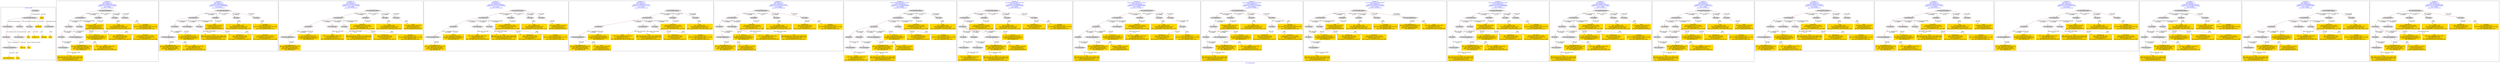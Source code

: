 digraph n0 {
fontcolor="blue"
remincross="true"
label="s16-s-hammer.xml"
subgraph cluster_0 {
label="1-correct model"
n2[style="filled",color="white",fillcolor="lightgray",label="E12_Production1"];
n3[style="filled",color="white",fillcolor="lightgray",label="E21_Person1"];
n4[style="filled",color="white",fillcolor="lightgray",label="E52_Time-Span1"];
n5[style="filled",color="white",fillcolor="lightgray",label="E82_Actor_Appellation1"];
n6[shape="plaintext",style="filled",fillcolor="gold",label="artist_uri"];
n7[style="filled",color="white",fillcolor="lightgray",label="E22_Man-Made_Object1"];
n8[style="filled",color="white",fillcolor="lightgray",label="E35_Title1"];
n9[style="filled",color="white",fillcolor="lightgray",label="E55_Type1"];
n10[shape="plaintext",style="filled",fillcolor="gold",label="description"];
n11[style="filled",color="white",fillcolor="lightgray",label="E78_Collection1"];
n12[shape="plaintext",style="filled",fillcolor="gold",label="title"];
n13[style="filled",color="white",fillcolor="lightgray",label="E38_Image1"];
n14[shape="plaintext",style="filled",fillcolor="gold",label="image"];
n15[shape="plaintext",style="filled",fillcolor="gold",label="year"];
n16[shape="plaintext",style="filled",fillcolor="gold",label="technique_uri"];
n17[shape="plaintext",style="filled",fillcolor="gold",label="technique"];
n18[shape="plaintext",style="filled",fillcolor="gold",label="name"];
n19[shape="plaintext",style="filled",fillcolor="gold",label="artist_appellation_uri"];
n20[shape="plaintext",style="filled",fillcolor="gold",label="artist"];
}
subgraph cluster_1 {
label="candidate 0\nlink coherence:1.0\nnode coherence:1.0\nconfidence:0.6394405453759799\nmapping score:0.5835172188290304\ncost:17.99988\n-precision:0.61-recall:0.61"
n22[style="filled",color="white",fillcolor="lightgray",label="E12_Production1"];
n23[style="filled",color="white",fillcolor="lightgray",label="E21_Person1"];
n24[style="filled",color="white",fillcolor="lightgray",label="E55_Type1"];
n25[style="filled",color="white",fillcolor="lightgray",label="E67_Birth1"];
n26[style="filled",color="white",fillcolor="lightgray",label="E82_Actor_Appellation1"];
n27[style="filled",color="white",fillcolor="lightgray",label="E22_Man-Made_Object1"];
n28[style="filled",color="white",fillcolor="lightgray",label="E30_Right1"];
n29[style="filled",color="white",fillcolor="lightgray",label="E35_Title1"];
n30[style="filled",color="white",fillcolor="lightgray",label="E55_Type2"];
n31[style="filled",color="white",fillcolor="lightgray",label="E52_Time-Span1"];
n32[shape="plaintext",style="filled",fillcolor="gold",label="artist_appellation_uri\n[E82_Actor_Appellation,classLink,0.911]\n[E21_Person,classLink,0.089]\n[E82_Actor_Appellation,label,0.0]\n[E35_Title,label,0.0]"];
n33[shape="plaintext",style="filled",fillcolor="gold",label="technique_uri\n[E55_Type,classLink,0.591]\n[E74_Group,classLink,0.409]\n[E55_Type,label,0.0]\n[E29_Design_or_Procedure,P3_has_note,0.0]"];
n34[shape="plaintext",style="filled",fillcolor="gold",label="name\n[E30_Right,P3_has_note,0.946]\n[E55_Type,label,0.025]\n[E55_Type,classLink,0.018]\n[E82_Actor_Appellation,label,0.012]"];
n35[shape="plaintext",style="filled",fillcolor="gold",label="title\n[E35_Title,label,0.865]\n[E82_Actor_Appellation,label,0.103]\n[E30_Right,P3_has_note,0.018]\n[E52_Time-Span,P82_at_some_time_within,0.014]"];
n36[shape="plaintext",style="filled",fillcolor="gold",label="artist_uri\n[E21_Person,classLink,0.583]\n[E82_Actor_Appellation,classLink,0.417]\n[E82_Actor_Appellation,label,0.0]\n[E35_Title,label,0.0]"];
n37[shape="plaintext",style="filled",fillcolor="gold",label="technique\n[E55_Type,label,0.497]\n[E29_Design_or_Procedure,P3_has_note,0.495]\n[E35_Title,label,0.005]\n[E82_Actor_Appellation,label,0.003]"];
n38[shape="plaintext",style="filled",fillcolor="gold",label="description\n[E30_Right,P3_has_note,0.696]\n[E54_Dimension,P3_has_note,0.103]\n[E55_Type,label,0.102]\n[E29_Design_or_Procedure,P3_has_note,0.099]"];
n39[shape="plaintext",style="filled",fillcolor="gold",label="artist\n[E82_Actor_Appellation,label,0.853]\n[E35_Title,label,0.132]\n[E30_Right,P3_has_note,0.014]\n[E52_Time-Span,P82b_end_of_the_end,0.002]"];
n40[shape="plaintext",style="filled",fillcolor="gold",label="year\n[E52_Time-Span,P82_at_some_time_within,0.407]\n[E52_Time-Span,P82a_begin_of_the_begin,0.346]\n[E52_Time-Span,label,0.142]\n[E52_Time-Span,P82b_end_of_the_end,0.104]"];
}
subgraph cluster_2 {
label="candidate 1\nlink coherence:1.0\nnode coherence:1.0\nconfidence:0.6326316888840543\nmapping score:0.5812475999983885\ncost:16.9999\n-precision:0.65-recall:0.61"
n42[style="filled",color="white",fillcolor="lightgray",label="E12_Production1"];
n43[style="filled",color="white",fillcolor="lightgray",label="E21_Person1"];
n44[style="filled",color="white",fillcolor="lightgray",label="E52_Time-Span2"];
n45[style="filled",color="white",fillcolor="lightgray",label="E55_Type1"];
n46[style="filled",color="white",fillcolor="lightgray",label="E82_Actor_Appellation1"];
n47[style="filled",color="white",fillcolor="lightgray",label="E22_Man-Made_Object1"];
n48[style="filled",color="white",fillcolor="lightgray",label="E30_Right1"];
n49[style="filled",color="white",fillcolor="lightgray",label="E35_Title1"];
n50[style="filled",color="white",fillcolor="lightgray",label="E55_Type2"];
n51[shape="plaintext",style="filled",fillcolor="gold",label="artist_appellation_uri\n[E82_Actor_Appellation,classLink,0.911]\n[E21_Person,classLink,0.089]\n[E82_Actor_Appellation,label,0.0]\n[E35_Title,label,0.0]"];
n52[shape="plaintext",style="filled",fillcolor="gold",label="technique_uri\n[E55_Type,classLink,0.591]\n[E74_Group,classLink,0.409]\n[E55_Type,label,0.0]\n[E29_Design_or_Procedure,P3_has_note,0.0]"];
n53[shape="plaintext",style="filled",fillcolor="gold",label="name\n[E30_Right,P3_has_note,0.946]\n[E55_Type,label,0.025]\n[E55_Type,classLink,0.018]\n[E82_Actor_Appellation,label,0.012]"];
n54[shape="plaintext",style="filled",fillcolor="gold",label="title\n[E35_Title,label,0.865]\n[E82_Actor_Appellation,label,0.103]\n[E30_Right,P3_has_note,0.018]\n[E52_Time-Span,P82_at_some_time_within,0.014]"];
n55[shape="plaintext",style="filled",fillcolor="gold",label="artist_uri\n[E21_Person,classLink,0.583]\n[E82_Actor_Appellation,classLink,0.417]\n[E82_Actor_Appellation,label,0.0]\n[E35_Title,label,0.0]"];
n56[shape="plaintext",style="filled",fillcolor="gold",label="technique\n[E55_Type,label,0.497]\n[E29_Design_or_Procedure,P3_has_note,0.495]\n[E35_Title,label,0.005]\n[E82_Actor_Appellation,label,0.003]"];
n57[shape="plaintext",style="filled",fillcolor="gold",label="description\n[E30_Right,P3_has_note,0.696]\n[E54_Dimension,P3_has_note,0.103]\n[E55_Type,label,0.102]\n[E29_Design_or_Procedure,P3_has_note,0.099]"];
n58[shape="plaintext",style="filled",fillcolor="gold",label="year\n[E52_Time-Span,P82_at_some_time_within,0.407]\n[E52_Time-Span,P82a_begin_of_the_begin,0.346]\n[E52_Time-Span,label,0.142]\n[E52_Time-Span,P82b_end_of_the_end,0.104]"];
n59[shape="plaintext",style="filled",fillcolor="gold",label="artist\n[E82_Actor_Appellation,label,0.853]\n[E35_Title,label,0.132]\n[E30_Right,P3_has_note,0.014]\n[E52_Time-Span,P82b_end_of_the_end,0.002]"];
}
subgraph cluster_3 {
label="candidate 10\nlink coherence:1.0\nnode coherence:1.0\nconfidence:0.5017824757386289\nmapping score:0.53763119561658\ncost:16.9999\n-precision:0.59-recall:0.56"
n61[style="filled",color="white",fillcolor="lightgray",label="E12_Production1"];
n62[style="filled",color="white",fillcolor="lightgray",label="E21_Person1"];
n63[style="filled",color="white",fillcolor="lightgray",label="E52_Time-Span2"];
n64[style="filled",color="white",fillcolor="lightgray",label="E55_Type1"];
n65[style="filled",color="white",fillcolor="lightgray",label="E82_Actor_Appellation1"];
n66[style="filled",color="white",fillcolor="lightgray",label="E22_Man-Made_Object1"];
n67[style="filled",color="white",fillcolor="lightgray",label="E30_Right1"];
n68[style="filled",color="white",fillcolor="lightgray",label="E35_Title1"];
n69[style="filled",color="white",fillcolor="lightgray",label="E55_Type2"];
n70[shape="plaintext",style="filled",fillcolor="gold",label="artist_appellation_uri\n[E82_Actor_Appellation,classLink,0.911]\n[E21_Person,classLink,0.089]\n[E82_Actor_Appellation,label,0.0]\n[E35_Title,label,0.0]"];
n71[shape="plaintext",style="filled",fillcolor="gold",label="artist\n[E82_Actor_Appellation,label,0.853]\n[E35_Title,label,0.132]\n[E30_Right,P3_has_note,0.014]\n[E52_Time-Span,P82b_end_of_the_end,0.002]"];
n72[shape="plaintext",style="filled",fillcolor="gold",label="technique_uri\n[E55_Type,classLink,0.591]\n[E74_Group,classLink,0.409]\n[E55_Type,label,0.0]\n[E29_Design_or_Procedure,P3_has_note,0.0]"];
n73[shape="plaintext",style="filled",fillcolor="gold",label="title\n[E35_Title,label,0.865]\n[E82_Actor_Appellation,label,0.103]\n[E30_Right,P3_has_note,0.018]\n[E52_Time-Span,P82_at_some_time_within,0.014]"];
n74[shape="plaintext",style="filled",fillcolor="gold",label="artist_uri\n[E21_Person,classLink,0.583]\n[E82_Actor_Appellation,classLink,0.417]\n[E82_Actor_Appellation,label,0.0]\n[E35_Title,label,0.0]"];
n75[shape="plaintext",style="filled",fillcolor="gold",label="description\n[E30_Right,P3_has_note,0.696]\n[E54_Dimension,P3_has_note,0.103]\n[E55_Type,label,0.102]\n[E29_Design_or_Procedure,P3_has_note,0.099]"];
n76[shape="plaintext",style="filled",fillcolor="gold",label="name\n[E30_Right,P3_has_note,0.946]\n[E55_Type,label,0.025]\n[E55_Type,classLink,0.018]\n[E82_Actor_Appellation,label,0.012]"];
n77[shape="plaintext",style="filled",fillcolor="gold",label="technique\n[E55_Type,label,0.497]\n[E29_Design_or_Procedure,P3_has_note,0.495]\n[E35_Title,label,0.005]\n[E82_Actor_Appellation,label,0.003]"];
n78[shape="plaintext",style="filled",fillcolor="gold",label="year\n[E52_Time-Span,P82_at_some_time_within,0.407]\n[E52_Time-Span,P82a_begin_of_the_begin,0.346]\n[E52_Time-Span,label,0.142]\n[E52_Time-Span,P82b_end_of_the_end,0.104]"];
}
subgraph cluster_4 {
label="candidate 11\nlink coherence:1.0\nnode coherence:1.0\nconfidence:0.5010033050869181\nmapping score:0.5373714720660098\ncost:16.9999\n-precision:0.59-recall:0.56"
n80[style="filled",color="white",fillcolor="lightgray",label="E12_Production1"];
n81[style="filled",color="white",fillcolor="lightgray",label="E21_Person1"];
n82[style="filled",color="white",fillcolor="lightgray",label="E52_Time-Span2"];
n83[style="filled",color="white",fillcolor="lightgray",label="E55_Type1"];
n84[style="filled",color="white",fillcolor="lightgray",label="E82_Actor_Appellation1"];
n85[style="filled",color="white",fillcolor="lightgray",label="E22_Man-Made_Object1"];
n86[style="filled",color="white",fillcolor="lightgray",label="E30_Right1"];
n87[style="filled",color="white",fillcolor="lightgray",label="E35_Title1"];
n88[style="filled",color="white",fillcolor="lightgray",label="E55_Type2"];
n89[shape="plaintext",style="filled",fillcolor="gold",label="artist_appellation_uri\n[E82_Actor_Appellation,classLink,0.911]\n[E21_Person,classLink,0.089]\n[E82_Actor_Appellation,label,0.0]\n[E35_Title,label,0.0]"];
n90[shape="plaintext",style="filled",fillcolor="gold",label="artist\n[E82_Actor_Appellation,label,0.853]\n[E35_Title,label,0.132]\n[E30_Right,P3_has_note,0.014]\n[E52_Time-Span,P82b_end_of_the_end,0.002]"];
n91[shape="plaintext",style="filled",fillcolor="gold",label="technique_uri\n[E55_Type,classLink,0.591]\n[E74_Group,classLink,0.409]\n[E55_Type,label,0.0]\n[E29_Design_or_Procedure,P3_has_note,0.0]"];
n92[shape="plaintext",style="filled",fillcolor="gold",label="title\n[E35_Title,label,0.865]\n[E82_Actor_Appellation,label,0.103]\n[E30_Right,P3_has_note,0.018]\n[E52_Time-Span,P82_at_some_time_within,0.014]"];
n93[shape="plaintext",style="filled",fillcolor="gold",label="artist_uri\n[E21_Person,classLink,0.583]\n[E82_Actor_Appellation,classLink,0.417]\n[E82_Actor_Appellation,label,0.0]\n[E35_Title,label,0.0]"];
n94[shape="plaintext",style="filled",fillcolor="gold",label="description\n[E30_Right,P3_has_note,0.696]\n[E54_Dimension,P3_has_note,0.103]\n[E55_Type,label,0.102]\n[E29_Design_or_Procedure,P3_has_note,0.099]"];
n95[shape="plaintext",style="filled",fillcolor="gold",label="name\n[E30_Right,P3_has_note,0.946]\n[E55_Type,label,0.025]\n[E55_Type,classLink,0.018]\n[E82_Actor_Appellation,label,0.012]"];
n96[shape="plaintext",style="filled",fillcolor="gold",label="technique\n[E55_Type,label,0.497]\n[E29_Design_or_Procedure,P3_has_note,0.495]\n[E35_Title,label,0.005]\n[E82_Actor_Appellation,label,0.003]"];
n97[shape="plaintext",style="filled",fillcolor="gold",label="year\n[E52_Time-Span,P82_at_some_time_within,0.407]\n[E52_Time-Span,P82a_begin_of_the_begin,0.346]\n[E52_Time-Span,label,0.142]\n[E52_Time-Span,P82b_end_of_the_end,0.104]"];
}
subgraph cluster_5 {
label="candidate 12\nlink coherence:1.0\nnode coherence:1.0\nconfidence:0.5003518044716563\nmapping score:0.5556728237127743\ncost:15.9999\n-precision:0.62-recall:0.56"
n99[style="filled",color="white",fillcolor="lightgray",label="E12_Production1"];
n100[style="filled",color="white",fillcolor="lightgray",label="E21_Person1"];
n101[style="filled",color="white",fillcolor="lightgray",label="E52_Time-Span2"];
n102[style="filled",color="white",fillcolor="lightgray",label="E55_Type1"];
n103[style="filled",color="white",fillcolor="lightgray",label="E82_Actor_Appellation1"];
n104[style="filled",color="white",fillcolor="lightgray",label="E22_Man-Made_Object1"];
n105[style="filled",color="white",fillcolor="lightgray",label="E30_Right1"];
n106[style="filled",color="white",fillcolor="lightgray",label="E35_Title1"];
n107[shape="plaintext",style="filled",fillcolor="gold",label="artist_appellation_uri\n[E82_Actor_Appellation,classLink,0.911]\n[E21_Person,classLink,0.089]\n[E82_Actor_Appellation,label,0.0]\n[E35_Title,label,0.0]"];
n108[shape="plaintext",style="filled",fillcolor="gold",label="artist\n[E82_Actor_Appellation,label,0.853]\n[E35_Title,label,0.132]\n[E30_Right,P3_has_note,0.014]\n[E52_Time-Span,P82b_end_of_the_end,0.002]"];
n109[shape="plaintext",style="filled",fillcolor="gold",label="technique_uri\n[E55_Type,classLink,0.591]\n[E74_Group,classLink,0.409]\n[E55_Type,label,0.0]\n[E29_Design_or_Procedure,P3_has_note,0.0]"];
n110[shape="plaintext",style="filled",fillcolor="gold",label="title\n[E35_Title,label,0.865]\n[E82_Actor_Appellation,label,0.103]\n[E30_Right,P3_has_note,0.018]\n[E52_Time-Span,P82_at_some_time_within,0.014]"];
n111[shape="plaintext",style="filled",fillcolor="gold",label="artist_uri\n[E21_Person,classLink,0.583]\n[E82_Actor_Appellation,classLink,0.417]\n[E82_Actor_Appellation,label,0.0]\n[E35_Title,label,0.0]"];
n112[shape="plaintext",style="filled",fillcolor="gold",label="description\n[E30_Right,P3_has_note,0.696]\n[E54_Dimension,P3_has_note,0.103]\n[E55_Type,label,0.102]\n[E29_Design_or_Procedure,P3_has_note,0.099]"];
n113[shape="plaintext",style="filled",fillcolor="gold",label="technique\n[E55_Type,label,0.497]\n[E29_Design_or_Procedure,P3_has_note,0.495]\n[E35_Title,label,0.005]\n[E82_Actor_Appellation,label,0.003]"];
n114[shape="plaintext",style="filled",fillcolor="gold",label="year\n[E52_Time-Span,P82_at_some_time_within,0.407]\n[E52_Time-Span,P82a_begin_of_the_begin,0.346]\n[E52_Time-Span,label,0.142]\n[E52_Time-Span,P82b_end_of_the_end,0.104]"];
n115[shape="plaintext",style="filled",fillcolor="gold",label="name\n[E30_Right,P3_has_note,0.946]\n[E55_Type,label,0.025]\n[E55_Type,classLink,0.018]\n[E82_Actor_Appellation,label,0.012]"];
}
subgraph cluster_6 {
label="candidate 13\nlink coherence:1.0\nnode coherence:1.0\nconfidence:0.5003518044716563\nmapping score:0.5556728237127743\ncost:15.99991\n-precision:0.69-recall:0.61"
n117[style="filled",color="white",fillcolor="lightgray",label="E12_Production1"];
n118[style="filled",color="white",fillcolor="lightgray",label="E21_Person1"];
n119[style="filled",color="white",fillcolor="lightgray",label="E52_Time-Span2"];
n120[style="filled",color="white",fillcolor="lightgray",label="E82_Actor_Appellation1"];
n121[style="filled",color="white",fillcolor="lightgray",label="E22_Man-Made_Object1"];
n122[style="filled",color="white",fillcolor="lightgray",label="E30_Right1"];
n123[style="filled",color="white",fillcolor="lightgray",label="E35_Title1"];
n124[style="filled",color="white",fillcolor="lightgray",label="E55_Type2"];
n125[shape="plaintext",style="filled",fillcolor="gold",label="artist_appellation_uri\n[E82_Actor_Appellation,classLink,0.911]\n[E21_Person,classLink,0.089]\n[E82_Actor_Appellation,label,0.0]\n[E35_Title,label,0.0]"];
n126[shape="plaintext",style="filled",fillcolor="gold",label="artist\n[E82_Actor_Appellation,label,0.853]\n[E35_Title,label,0.132]\n[E30_Right,P3_has_note,0.014]\n[E52_Time-Span,P82b_end_of_the_end,0.002]"];
n127[shape="plaintext",style="filled",fillcolor="gold",label="title\n[E35_Title,label,0.865]\n[E82_Actor_Appellation,label,0.103]\n[E30_Right,P3_has_note,0.018]\n[E52_Time-Span,P82_at_some_time_within,0.014]"];
n128[shape="plaintext",style="filled",fillcolor="gold",label="artist_uri\n[E21_Person,classLink,0.583]\n[E82_Actor_Appellation,classLink,0.417]\n[E82_Actor_Appellation,label,0.0]\n[E35_Title,label,0.0]"];
n129[shape="plaintext",style="filled",fillcolor="gold",label="description\n[E30_Right,P3_has_note,0.696]\n[E54_Dimension,P3_has_note,0.103]\n[E55_Type,label,0.102]\n[E29_Design_or_Procedure,P3_has_note,0.099]"];
n130[shape="plaintext",style="filled",fillcolor="gold",label="technique_uri\n[E55_Type,classLink,0.591]\n[E74_Group,classLink,0.409]\n[E55_Type,label,0.0]\n[E29_Design_or_Procedure,P3_has_note,0.0]"];
n131[shape="plaintext",style="filled",fillcolor="gold",label="technique\n[E55_Type,label,0.497]\n[E29_Design_or_Procedure,P3_has_note,0.495]\n[E35_Title,label,0.005]\n[E82_Actor_Appellation,label,0.003]"];
n132[shape="plaintext",style="filled",fillcolor="gold",label="year\n[E52_Time-Span,P82_at_some_time_within,0.407]\n[E52_Time-Span,P82a_begin_of_the_begin,0.346]\n[E52_Time-Span,label,0.142]\n[E52_Time-Span,P82b_end_of_the_end,0.104]"];
n133[shape="plaintext",style="filled",fillcolor="gold",label="name\n[E30_Right,P3_has_note,0.946]\n[E55_Type,label,0.025]\n[E55_Type,classLink,0.018]\n[E82_Actor_Appellation,label,0.012]"];
}
subgraph cluster_7 {
label="candidate 14\nlink coherence:0.9473684210526315\nnode coherence:1.0\nconfidence:0.5071606609635819\nmapping score:0.5394239240248977\ncost:18.99986\n-precision:0.53-recall:0.56"
n135[style="filled",color="white",fillcolor="lightgray",label="E12_Production1"];
n136[style="filled",color="white",fillcolor="lightgray",label="E21_Person1"];
n137[style="filled",color="white",fillcolor="lightgray",label="E55_Type1"];
n138[style="filled",color="white",fillcolor="lightgray",label="E67_Birth1"];
n139[style="filled",color="white",fillcolor="lightgray",label="E69_Death1"];
n140[style="filled",color="white",fillcolor="lightgray",label="E82_Actor_Appellation1"];
n141[style="filled",color="white",fillcolor="lightgray",label="E22_Man-Made_Object1"];
n142[style="filled",color="white",fillcolor="lightgray",label="E30_Right1"];
n143[style="filled",color="white",fillcolor="lightgray",label="E35_Title1"];
n144[style="filled",color="white",fillcolor="lightgray",label="E52_Time-Span2"];
n145[style="filled",color="white",fillcolor="lightgray",label="E52_Time-Span3"];
n146[shape="plaintext",style="filled",fillcolor="gold",label="artist_appellation_uri\n[E82_Actor_Appellation,classLink,0.911]\n[E21_Person,classLink,0.089]\n[E82_Actor_Appellation,label,0.0]\n[E35_Title,label,0.0]"];
n147[shape="plaintext",style="filled",fillcolor="gold",label="artist\n[E82_Actor_Appellation,label,0.853]\n[E35_Title,label,0.132]\n[E30_Right,P3_has_note,0.014]\n[E52_Time-Span,P82b_end_of_the_end,0.002]"];
n148[shape="plaintext",style="filled",fillcolor="gold",label="technique_uri\n[E55_Type,classLink,0.591]\n[E74_Group,classLink,0.409]\n[E55_Type,label,0.0]\n[E29_Design_or_Procedure,P3_has_note,0.0]"];
n149[shape="plaintext",style="filled",fillcolor="gold",label="title\n[E35_Title,label,0.865]\n[E82_Actor_Appellation,label,0.103]\n[E30_Right,P3_has_note,0.018]\n[E52_Time-Span,P82_at_some_time_within,0.014]"];
n150[shape="plaintext",style="filled",fillcolor="gold",label="artist_uri\n[E21_Person,classLink,0.583]\n[E82_Actor_Appellation,classLink,0.417]\n[E82_Actor_Appellation,label,0.0]\n[E35_Title,label,0.0]"];
n151[shape="plaintext",style="filled",fillcolor="gold",label="description\n[E30_Right,P3_has_note,0.696]\n[E54_Dimension,P3_has_note,0.103]\n[E55_Type,label,0.102]\n[E29_Design_or_Procedure,P3_has_note,0.099]"];
n152[shape="plaintext",style="filled",fillcolor="gold",label="year\n[E52_Time-Span,P82_at_some_time_within,0.407]\n[E52_Time-Span,P82a_begin_of_the_begin,0.346]\n[E52_Time-Span,label,0.142]\n[E52_Time-Span,P82b_end_of_the_end,0.104]"];
n153[shape="plaintext",style="filled",fillcolor="gold",label="technique\n[E55_Type,label,0.497]\n[E29_Design_or_Procedure,P3_has_note,0.495]\n[E35_Title,label,0.005]\n[E82_Actor_Appellation,label,0.003]"];
n154[shape="plaintext",style="filled",fillcolor="gold",label="name\n[E30_Right,P3_has_note,0.946]\n[E55_Type,label,0.025]\n[E55_Type,classLink,0.018]\n[E82_Actor_Appellation,label,0.012]"];
}
subgraph cluster_8 {
label="candidate 15\nlink coherence:0.9473684210526315\nnode coherence:1.0\nconfidence:0.5071606609635819\nmapping score:0.5394239240248977\ncost:18.99987\n-precision:0.58-recall:0.61"
n156[style="filled",color="white",fillcolor="lightgray",label="E12_Production1"];
n157[style="filled",color="white",fillcolor="lightgray",label="E21_Person1"];
n158[style="filled",color="white",fillcolor="lightgray",label="E67_Birth1"];
n159[style="filled",color="white",fillcolor="lightgray",label="E69_Death1"];
n160[style="filled",color="white",fillcolor="lightgray",label="E82_Actor_Appellation1"];
n161[style="filled",color="white",fillcolor="lightgray",label="E22_Man-Made_Object1"];
n162[style="filled",color="white",fillcolor="lightgray",label="E30_Right1"];
n163[style="filled",color="white",fillcolor="lightgray",label="E35_Title1"];
n164[style="filled",color="white",fillcolor="lightgray",label="E55_Type2"];
n165[style="filled",color="white",fillcolor="lightgray",label="E52_Time-Span2"];
n166[style="filled",color="white",fillcolor="lightgray",label="E52_Time-Span3"];
n167[shape="plaintext",style="filled",fillcolor="gold",label="artist_appellation_uri\n[E82_Actor_Appellation,classLink,0.911]\n[E21_Person,classLink,0.089]\n[E82_Actor_Appellation,label,0.0]\n[E35_Title,label,0.0]"];
n168[shape="plaintext",style="filled",fillcolor="gold",label="artist\n[E82_Actor_Appellation,label,0.853]\n[E35_Title,label,0.132]\n[E30_Right,P3_has_note,0.014]\n[E52_Time-Span,P82b_end_of_the_end,0.002]"];
n169[shape="plaintext",style="filled",fillcolor="gold",label="title\n[E35_Title,label,0.865]\n[E82_Actor_Appellation,label,0.103]\n[E30_Right,P3_has_note,0.018]\n[E52_Time-Span,P82_at_some_time_within,0.014]"];
n170[shape="plaintext",style="filled",fillcolor="gold",label="artist_uri\n[E21_Person,classLink,0.583]\n[E82_Actor_Appellation,classLink,0.417]\n[E82_Actor_Appellation,label,0.0]\n[E35_Title,label,0.0]"];
n171[shape="plaintext",style="filled",fillcolor="gold",label="description\n[E30_Right,P3_has_note,0.696]\n[E54_Dimension,P3_has_note,0.103]\n[E55_Type,label,0.102]\n[E29_Design_or_Procedure,P3_has_note,0.099]"];
n172[shape="plaintext",style="filled",fillcolor="gold",label="technique_uri\n[E55_Type,classLink,0.591]\n[E74_Group,classLink,0.409]\n[E55_Type,label,0.0]\n[E29_Design_or_Procedure,P3_has_note,0.0]"];
n173[shape="plaintext",style="filled",fillcolor="gold",label="technique\n[E55_Type,label,0.497]\n[E29_Design_or_Procedure,P3_has_note,0.495]\n[E35_Title,label,0.005]\n[E82_Actor_Appellation,label,0.003]"];
n174[shape="plaintext",style="filled",fillcolor="gold",label="year\n[E52_Time-Span,P82_at_some_time_within,0.407]\n[E52_Time-Span,P82a_begin_of_the_begin,0.346]\n[E52_Time-Span,label,0.142]\n[E52_Time-Span,P82b_end_of_the_end,0.104]"];
n175[shape="plaintext",style="filled",fillcolor="gold",label="name\n[E30_Right,P3_has_note,0.946]\n[E55_Type,label,0.025]\n[E55_Type,classLink,0.018]\n[E82_Actor_Appellation,label,0.012]"];
}
subgraph cluster_9 {
label="candidate 16\nlink coherence:0.9473684210526315\nnode coherence:1.0\nconfidence:0.5071606609635819\nmapping score:0.5394239240248977\ncost:117.99988\n-precision:0.53-recall:0.56"
n177[style="filled",color="white",fillcolor="lightgray",label="E12_Production1"];
n178[style="filled",color="white",fillcolor="lightgray",label="E21_Person1"];
n179[style="filled",color="white",fillcolor="lightgray",label="E52_Time-Span2"];
n180[style="filled",color="white",fillcolor="lightgray",label="E67_Birth1"];
n181[style="filled",color="white",fillcolor="lightgray",label="E82_Actor_Appellation1"];
n182[style="filled",color="white",fillcolor="lightgray",label="E22_Man-Made_Object1"];
n183[style="filled",color="white",fillcolor="lightgray",label="E30_Right1"];
n184[style="filled",color="white",fillcolor="lightgray",label="E35_Title1"];
n185[style="filled",color="white",fillcolor="lightgray",label="E55_Type2"];
n186[style="filled",color="white",fillcolor="lightgray",label="E52_Time-Span1"];
n187[style="filled",color="white",fillcolor="lightgray",label="E55_Type1"];
n188[shape="plaintext",style="filled",fillcolor="gold",label="artist_appellation_uri\n[E82_Actor_Appellation,classLink,0.911]\n[E21_Person,classLink,0.089]\n[E82_Actor_Appellation,label,0.0]\n[E35_Title,label,0.0]"];
n189[shape="plaintext",style="filled",fillcolor="gold",label="artist\n[E82_Actor_Appellation,label,0.853]\n[E35_Title,label,0.132]\n[E30_Right,P3_has_note,0.014]\n[E52_Time-Span,P82b_end_of_the_end,0.002]"];
n190[shape="plaintext",style="filled",fillcolor="gold",label="technique_uri\n[E55_Type,classLink,0.591]\n[E74_Group,classLink,0.409]\n[E55_Type,label,0.0]\n[E29_Design_or_Procedure,P3_has_note,0.0]"];
n191[shape="plaintext",style="filled",fillcolor="gold",label="title\n[E35_Title,label,0.865]\n[E82_Actor_Appellation,label,0.103]\n[E30_Right,P3_has_note,0.018]\n[E52_Time-Span,P82_at_some_time_within,0.014]"];
n192[shape="plaintext",style="filled",fillcolor="gold",label="artist_uri\n[E21_Person,classLink,0.583]\n[E82_Actor_Appellation,classLink,0.417]\n[E82_Actor_Appellation,label,0.0]\n[E35_Title,label,0.0]"];
n193[shape="plaintext",style="filled",fillcolor="gold",label="description\n[E30_Right,P3_has_note,0.696]\n[E54_Dimension,P3_has_note,0.103]\n[E55_Type,label,0.102]\n[E29_Design_or_Procedure,P3_has_note,0.099]"];
n194[shape="plaintext",style="filled",fillcolor="gold",label="technique\n[E55_Type,label,0.497]\n[E29_Design_or_Procedure,P3_has_note,0.495]\n[E35_Title,label,0.005]\n[E82_Actor_Appellation,label,0.003]"];
n195[shape="plaintext",style="filled",fillcolor="gold",label="name\n[E30_Right,P3_has_note,0.946]\n[E55_Type,label,0.025]\n[E55_Type,classLink,0.018]\n[E82_Actor_Appellation,label,0.012]"];
n196[shape="plaintext",style="filled",fillcolor="gold",label="year\n[E52_Time-Span,P82_at_some_time_within,0.407]\n[E52_Time-Span,P82a_begin_of_the_begin,0.346]\n[E52_Time-Span,label,0.142]\n[E52_Time-Span,P82b_end_of_the_end,0.104]"];
}
subgraph cluster_10 {
label="candidate 17\nlink coherence:0.9444444444444444\nnode coherence:1.0\nconfidence:0.6394405453759799\nmapping score:0.5835172188290304\ncost:116.99989\n-precision:0.61-recall:0.61"
n198[style="filled",color="white",fillcolor="lightgray",label="E12_Production1"];
n199[style="filled",color="white",fillcolor="lightgray",label="E21_Person1"];
n200[style="filled",color="white",fillcolor="lightgray",label="E67_Birth1"];
n201[style="filled",color="white",fillcolor="lightgray",label="E82_Actor_Appellation1"];
n202[style="filled",color="white",fillcolor="lightgray",label="E22_Man-Made_Object1"];
n203[style="filled",color="white",fillcolor="lightgray",label="E30_Right1"];
n204[style="filled",color="white",fillcolor="lightgray",label="E35_Title1"];
n205[style="filled",color="white",fillcolor="lightgray",label="E55_Type2"];
n206[style="filled",color="white",fillcolor="lightgray",label="E52_Time-Span1"];
n207[style="filled",color="white",fillcolor="lightgray",label="E55_Type1"];
n208[shape="plaintext",style="filled",fillcolor="gold",label="artist_appellation_uri\n[E82_Actor_Appellation,classLink,0.911]\n[E21_Person,classLink,0.089]\n[E82_Actor_Appellation,label,0.0]\n[E35_Title,label,0.0]"];
n209[shape="plaintext",style="filled",fillcolor="gold",label="technique_uri\n[E55_Type,classLink,0.591]\n[E74_Group,classLink,0.409]\n[E55_Type,label,0.0]\n[E29_Design_or_Procedure,P3_has_note,0.0]"];
n210[shape="plaintext",style="filled",fillcolor="gold",label="name\n[E30_Right,P3_has_note,0.946]\n[E55_Type,label,0.025]\n[E55_Type,classLink,0.018]\n[E82_Actor_Appellation,label,0.012]"];
n211[shape="plaintext",style="filled",fillcolor="gold",label="title\n[E35_Title,label,0.865]\n[E82_Actor_Appellation,label,0.103]\n[E30_Right,P3_has_note,0.018]\n[E52_Time-Span,P82_at_some_time_within,0.014]"];
n212[shape="plaintext",style="filled",fillcolor="gold",label="artist_uri\n[E21_Person,classLink,0.583]\n[E82_Actor_Appellation,classLink,0.417]\n[E82_Actor_Appellation,label,0.0]\n[E35_Title,label,0.0]"];
n213[shape="plaintext",style="filled",fillcolor="gold",label="technique\n[E55_Type,label,0.497]\n[E29_Design_or_Procedure,P3_has_note,0.495]\n[E35_Title,label,0.005]\n[E82_Actor_Appellation,label,0.003]"];
n214[shape="plaintext",style="filled",fillcolor="gold",label="description\n[E30_Right,P3_has_note,0.696]\n[E54_Dimension,P3_has_note,0.103]\n[E55_Type,label,0.102]\n[E29_Design_or_Procedure,P3_has_note,0.099]"];
n215[shape="plaintext",style="filled",fillcolor="gold",label="artist\n[E82_Actor_Appellation,label,0.853]\n[E35_Title,label,0.132]\n[E30_Right,P3_has_note,0.014]\n[E52_Time-Span,P82b_end_of_the_end,0.002]"];
n216[shape="plaintext",style="filled",fillcolor="gold",label="year\n[E52_Time-Span,P82_at_some_time_within,0.407]\n[E52_Time-Span,P82a_begin_of_the_begin,0.346]\n[E52_Time-Span,label,0.142]\n[E52_Time-Span,P82b_end_of_the_end,0.104]"];
}
subgraph cluster_11 {
label="candidate 18\nlink coherence:0.9444444444444444\nnode coherence:1.0\nconfidence:0.6394405453759799\nmapping score:0.5835172188290304\ncost:117.009902\n-precision:0.56-recall:0.56"
n218[style="filled",color="white",fillcolor="lightgray",label="E12_Production1"];
n219[style="filled",color="white",fillcolor="lightgray",label="E21_Person1"];
n220[style="filled",color="white",fillcolor="lightgray",label="E55_Type1"];
n221[style="filled",color="white",fillcolor="lightgray",label="E67_Birth1"];
n222[style="filled",color="white",fillcolor="lightgray",label="E22_Man-Made_Object1"];
n223[style="filled",color="white",fillcolor="lightgray",label="E30_Right1"];
n224[style="filled",color="white",fillcolor="lightgray",label="E35_Title1"];
n225[style="filled",color="white",fillcolor="lightgray",label="E55_Type2"];
n226[style="filled",color="white",fillcolor="lightgray",label="E52_Time-Span1"];
n227[style="filled",color="white",fillcolor="lightgray",label="E82_Actor_Appellation1"];
n228[shape="plaintext",style="filled",fillcolor="gold",label="artist_appellation_uri\n[E82_Actor_Appellation,classLink,0.911]\n[E21_Person,classLink,0.089]\n[E82_Actor_Appellation,label,0.0]\n[E35_Title,label,0.0]"];
n229[shape="plaintext",style="filled",fillcolor="gold",label="technique_uri\n[E55_Type,classLink,0.591]\n[E74_Group,classLink,0.409]\n[E55_Type,label,0.0]\n[E29_Design_or_Procedure,P3_has_note,0.0]"];
n230[shape="plaintext",style="filled",fillcolor="gold",label="name\n[E30_Right,P3_has_note,0.946]\n[E55_Type,label,0.025]\n[E55_Type,classLink,0.018]\n[E82_Actor_Appellation,label,0.012]"];
n231[shape="plaintext",style="filled",fillcolor="gold",label="title\n[E35_Title,label,0.865]\n[E82_Actor_Appellation,label,0.103]\n[E30_Right,P3_has_note,0.018]\n[E52_Time-Span,P82_at_some_time_within,0.014]"];
n232[shape="plaintext",style="filled",fillcolor="gold",label="artist_uri\n[E21_Person,classLink,0.583]\n[E82_Actor_Appellation,classLink,0.417]\n[E82_Actor_Appellation,label,0.0]\n[E35_Title,label,0.0]"];
n233[shape="plaintext",style="filled",fillcolor="gold",label="technique\n[E55_Type,label,0.497]\n[E29_Design_or_Procedure,P3_has_note,0.495]\n[E35_Title,label,0.005]\n[E82_Actor_Appellation,label,0.003]"];
n234[shape="plaintext",style="filled",fillcolor="gold",label="description\n[E30_Right,P3_has_note,0.696]\n[E54_Dimension,P3_has_note,0.103]\n[E55_Type,label,0.102]\n[E29_Design_or_Procedure,P3_has_note,0.099]"];
n235[shape="plaintext",style="filled",fillcolor="gold",label="artist\n[E82_Actor_Appellation,label,0.853]\n[E35_Title,label,0.132]\n[E30_Right,P3_has_note,0.014]\n[E52_Time-Span,P82b_end_of_the_end,0.002]"];
n236[shape="plaintext",style="filled",fillcolor="gold",label="year\n[E52_Time-Span,P82_at_some_time_within,0.407]\n[E52_Time-Span,P82a_begin_of_the_begin,0.346]\n[E52_Time-Span,label,0.142]\n[E52_Time-Span,P82b_end_of_the_end,0.104]"];
}
subgraph cluster_12 {
label="candidate 19\nlink coherence:0.9444444444444444\nnode coherence:1.0\nconfidence:0.6326316888840543\nmapping score:0.5812475999983885\ncost:17.99989\n-precision:0.56-recall:0.56"
n238[style="filled",color="white",fillcolor="lightgray",label="E12_Production1"];
n239[style="filled",color="white",fillcolor="lightgray",label="E21_Person1"];
n240[style="filled",color="white",fillcolor="lightgray",label="E55_Type1"];
n241[style="filled",color="white",fillcolor="lightgray",label="E67_Birth1"];
n242[style="filled",color="white",fillcolor="lightgray",label="E82_Actor_Appellation1"];
n243[style="filled",color="white",fillcolor="lightgray",label="E22_Man-Made_Object1"];
n244[style="filled",color="white",fillcolor="lightgray",label="E30_Right1"];
n245[style="filled",color="white",fillcolor="lightgray",label="E35_Title1"];
n246[style="filled",color="white",fillcolor="lightgray",label="E55_Type2"];
n247[style="filled",color="white",fillcolor="lightgray",label="E52_Time-Span2"];
n248[shape="plaintext",style="filled",fillcolor="gold",label="artist_appellation_uri\n[E82_Actor_Appellation,classLink,0.911]\n[E21_Person,classLink,0.089]\n[E82_Actor_Appellation,label,0.0]\n[E35_Title,label,0.0]"];
n249[shape="plaintext",style="filled",fillcolor="gold",label="technique_uri\n[E55_Type,classLink,0.591]\n[E74_Group,classLink,0.409]\n[E55_Type,label,0.0]\n[E29_Design_or_Procedure,P3_has_note,0.0]"];
n250[shape="plaintext",style="filled",fillcolor="gold",label="name\n[E30_Right,P3_has_note,0.946]\n[E55_Type,label,0.025]\n[E55_Type,classLink,0.018]\n[E82_Actor_Appellation,label,0.012]"];
n251[shape="plaintext",style="filled",fillcolor="gold",label="title\n[E35_Title,label,0.865]\n[E82_Actor_Appellation,label,0.103]\n[E30_Right,P3_has_note,0.018]\n[E52_Time-Span,P82_at_some_time_within,0.014]"];
n252[shape="plaintext",style="filled",fillcolor="gold",label="artist_uri\n[E21_Person,classLink,0.583]\n[E82_Actor_Appellation,classLink,0.417]\n[E82_Actor_Appellation,label,0.0]\n[E35_Title,label,0.0]"];
n253[shape="plaintext",style="filled",fillcolor="gold",label="technique\n[E55_Type,label,0.497]\n[E29_Design_or_Procedure,P3_has_note,0.495]\n[E35_Title,label,0.005]\n[E82_Actor_Appellation,label,0.003]"];
n254[shape="plaintext",style="filled",fillcolor="gold",label="description\n[E30_Right,P3_has_note,0.696]\n[E54_Dimension,P3_has_note,0.103]\n[E55_Type,label,0.102]\n[E29_Design_or_Procedure,P3_has_note,0.099]"];
n255[shape="plaintext",style="filled",fillcolor="gold",label="year\n[E52_Time-Span,P82_at_some_time_within,0.407]\n[E52_Time-Span,P82a_begin_of_the_begin,0.346]\n[E52_Time-Span,label,0.142]\n[E52_Time-Span,P82b_end_of_the_end,0.104]"];
n256[shape="plaintext",style="filled",fillcolor="gold",label="artist\n[E82_Actor_Appellation,label,0.853]\n[E35_Title,label,0.132]\n[E30_Right,P3_has_note,0.014]\n[E52_Time-Span,P82b_end_of_the_end,0.002]"];
}
subgraph cluster_13 {
label="candidate 2\nlink coherence:1.0\nnode coherence:1.0\nconfidence:0.6030931301954618\nmapping score:0.5714014137688577\ncost:17.99988\n-precision:0.61-recall:0.61"
n258[style="filled",color="white",fillcolor="lightgray",label="E12_Production1"];
n259[style="filled",color="white",fillcolor="lightgray",label="E21_Person1"];
n260[style="filled",color="white",fillcolor="lightgray",label="E55_Type1"];
n261[style="filled",color="white",fillcolor="lightgray",label="E67_Birth1"];
n262[style="filled",color="white",fillcolor="lightgray",label="E82_Actor_Appellation1"];
n263[style="filled",color="white",fillcolor="lightgray",label="E22_Man-Made_Object1"];
n264[style="filled",color="white",fillcolor="lightgray",label="E30_Right1"];
n265[style="filled",color="white",fillcolor="lightgray",label="E35_Title1"];
n266[style="filled",color="white",fillcolor="lightgray",label="E55_Type2"];
n267[style="filled",color="white",fillcolor="lightgray",label="E52_Time-Span1"];
n268[shape="plaintext",style="filled",fillcolor="gold",label="artist_appellation_uri\n[E82_Actor_Appellation,classLink,0.911]\n[E21_Person,classLink,0.089]\n[E82_Actor_Appellation,label,0.0]\n[E35_Title,label,0.0]"];
n269[shape="plaintext",style="filled",fillcolor="gold",label="technique_uri\n[E55_Type,classLink,0.591]\n[E74_Group,classLink,0.409]\n[E55_Type,label,0.0]\n[E29_Design_or_Procedure,P3_has_note,0.0]"];
n270[shape="plaintext",style="filled",fillcolor="gold",label="title\n[E35_Title,label,0.865]\n[E82_Actor_Appellation,label,0.103]\n[E30_Right,P3_has_note,0.018]\n[E52_Time-Span,P82_at_some_time_within,0.014]"];
n271[shape="plaintext",style="filled",fillcolor="gold",label="artist_uri\n[E21_Person,classLink,0.583]\n[E82_Actor_Appellation,classLink,0.417]\n[E82_Actor_Appellation,label,0.0]\n[E35_Title,label,0.0]"];
n272[shape="plaintext",style="filled",fillcolor="gold",label="description\n[E30_Right,P3_has_note,0.696]\n[E54_Dimension,P3_has_note,0.103]\n[E55_Type,label,0.102]\n[E29_Design_or_Procedure,P3_has_note,0.099]"];
n273[shape="plaintext",style="filled",fillcolor="gold",label="name\n[E30_Right,P3_has_note,0.946]\n[E55_Type,label,0.025]\n[E55_Type,classLink,0.018]\n[E82_Actor_Appellation,label,0.012]"];
n274[shape="plaintext",style="filled",fillcolor="gold",label="technique\n[E55_Type,label,0.497]\n[E29_Design_or_Procedure,P3_has_note,0.495]\n[E35_Title,label,0.005]\n[E82_Actor_Appellation,label,0.003]"];
n275[shape="plaintext",style="filled",fillcolor="gold",label="artist\n[E82_Actor_Appellation,label,0.853]\n[E35_Title,label,0.132]\n[E30_Right,P3_has_note,0.014]\n[E52_Time-Span,P82b_end_of_the_end,0.002]"];
n276[shape="plaintext",style="filled",fillcolor="gold",label="year\n[E52_Time-Span,P82_at_some_time_within,0.407]\n[E52_Time-Span,P82a_begin_of_the_begin,0.346]\n[E52_Time-Span,label,0.142]\n[E52_Time-Span,P82b_end_of_the_end,0.104]"];
}
subgraph cluster_14 {
label="candidate 3\nlink coherence:1.0\nnode coherence:1.0\nconfidence:0.6023139595437511\nmapping score:0.5711416902182874\ncost:17.99988\n-precision:0.61-recall:0.61"
n278[style="filled",color="white",fillcolor="lightgray",label="E12_Production1"];
n279[style="filled",color="white",fillcolor="lightgray",label="E21_Person1"];
n280[style="filled",color="white",fillcolor="lightgray",label="E55_Type1"];
n281[style="filled",color="white",fillcolor="lightgray",label="E67_Birth1"];
n282[style="filled",color="white",fillcolor="lightgray",label="E82_Actor_Appellation1"];
n283[style="filled",color="white",fillcolor="lightgray",label="E22_Man-Made_Object1"];
n284[style="filled",color="white",fillcolor="lightgray",label="E30_Right1"];
n285[style="filled",color="white",fillcolor="lightgray",label="E35_Title1"];
n286[style="filled",color="white",fillcolor="lightgray",label="E55_Type2"];
n287[style="filled",color="white",fillcolor="lightgray",label="E52_Time-Span1"];
n288[shape="plaintext",style="filled",fillcolor="gold",label="artist_appellation_uri\n[E82_Actor_Appellation,classLink,0.911]\n[E21_Person,classLink,0.089]\n[E82_Actor_Appellation,label,0.0]\n[E35_Title,label,0.0]"];
n289[shape="plaintext",style="filled",fillcolor="gold",label="technique_uri\n[E55_Type,classLink,0.591]\n[E74_Group,classLink,0.409]\n[E55_Type,label,0.0]\n[E29_Design_or_Procedure,P3_has_note,0.0]"];
n290[shape="plaintext",style="filled",fillcolor="gold",label="title\n[E35_Title,label,0.865]\n[E82_Actor_Appellation,label,0.103]\n[E30_Right,P3_has_note,0.018]\n[E52_Time-Span,P82_at_some_time_within,0.014]"];
n291[shape="plaintext",style="filled",fillcolor="gold",label="artist_uri\n[E21_Person,classLink,0.583]\n[E82_Actor_Appellation,classLink,0.417]\n[E82_Actor_Appellation,label,0.0]\n[E35_Title,label,0.0]"];
n292[shape="plaintext",style="filled",fillcolor="gold",label="description\n[E30_Right,P3_has_note,0.696]\n[E54_Dimension,P3_has_note,0.103]\n[E55_Type,label,0.102]\n[E29_Design_or_Procedure,P3_has_note,0.099]"];
n293[shape="plaintext",style="filled",fillcolor="gold",label="name\n[E30_Right,P3_has_note,0.946]\n[E55_Type,label,0.025]\n[E55_Type,classLink,0.018]\n[E82_Actor_Appellation,label,0.012]"];
n294[shape="plaintext",style="filled",fillcolor="gold",label="technique\n[E55_Type,label,0.497]\n[E29_Design_or_Procedure,P3_has_note,0.495]\n[E35_Title,label,0.005]\n[E82_Actor_Appellation,label,0.003]"];
n295[shape="plaintext",style="filled",fillcolor="gold",label="artist\n[E82_Actor_Appellation,label,0.853]\n[E35_Title,label,0.132]\n[E30_Right,P3_has_note,0.014]\n[E52_Time-Span,P82b_end_of_the_end,0.002]"];
n296[shape="plaintext",style="filled",fillcolor="gold",label="year\n[E52_Time-Span,P82_at_some_time_within,0.407]\n[E52_Time-Span,P82a_begin_of_the_begin,0.346]\n[E52_Time-Span,label,0.142]\n[E52_Time-Span,P82b_end_of_the_end,0.104]"];
}
subgraph cluster_15 {
label="candidate 4\nlink coherence:1.0\nnode coherence:1.0\nconfidence:0.5962842737035362\nmapping score:0.5691317949382158\ncost:16.9999\n-precision:0.65-recall:0.61"
n298[style="filled",color="white",fillcolor="lightgray",label="E12_Production1"];
n299[style="filled",color="white",fillcolor="lightgray",label="E21_Person1"];
n300[style="filled",color="white",fillcolor="lightgray",label="E52_Time-Span2"];
n301[style="filled",color="white",fillcolor="lightgray",label="E55_Type1"];
n302[style="filled",color="white",fillcolor="lightgray",label="E82_Actor_Appellation1"];
n303[style="filled",color="white",fillcolor="lightgray",label="E22_Man-Made_Object1"];
n304[style="filled",color="white",fillcolor="lightgray",label="E30_Right1"];
n305[style="filled",color="white",fillcolor="lightgray",label="E35_Title1"];
n306[style="filled",color="white",fillcolor="lightgray",label="E55_Type2"];
n307[shape="plaintext",style="filled",fillcolor="gold",label="artist_appellation_uri\n[E82_Actor_Appellation,classLink,0.911]\n[E21_Person,classLink,0.089]\n[E82_Actor_Appellation,label,0.0]\n[E35_Title,label,0.0]"];
n308[shape="plaintext",style="filled",fillcolor="gold",label="technique_uri\n[E55_Type,classLink,0.591]\n[E74_Group,classLink,0.409]\n[E55_Type,label,0.0]\n[E29_Design_or_Procedure,P3_has_note,0.0]"];
n309[shape="plaintext",style="filled",fillcolor="gold",label="title\n[E35_Title,label,0.865]\n[E82_Actor_Appellation,label,0.103]\n[E30_Right,P3_has_note,0.018]\n[E52_Time-Span,P82_at_some_time_within,0.014]"];
n310[shape="plaintext",style="filled",fillcolor="gold",label="artist_uri\n[E21_Person,classLink,0.583]\n[E82_Actor_Appellation,classLink,0.417]\n[E82_Actor_Appellation,label,0.0]\n[E35_Title,label,0.0]"];
n311[shape="plaintext",style="filled",fillcolor="gold",label="description\n[E30_Right,P3_has_note,0.696]\n[E54_Dimension,P3_has_note,0.103]\n[E55_Type,label,0.102]\n[E29_Design_or_Procedure,P3_has_note,0.099]"];
n312[shape="plaintext",style="filled",fillcolor="gold",label="name\n[E30_Right,P3_has_note,0.946]\n[E55_Type,label,0.025]\n[E55_Type,classLink,0.018]\n[E82_Actor_Appellation,label,0.012]"];
n313[shape="plaintext",style="filled",fillcolor="gold",label="technique\n[E55_Type,label,0.497]\n[E29_Design_or_Procedure,P3_has_note,0.495]\n[E35_Title,label,0.005]\n[E82_Actor_Appellation,label,0.003]"];
n314[shape="plaintext",style="filled",fillcolor="gold",label="year\n[E52_Time-Span,P82_at_some_time_within,0.407]\n[E52_Time-Span,P82a_begin_of_the_begin,0.346]\n[E52_Time-Span,label,0.142]\n[E52_Time-Span,P82b_end_of_the_end,0.104]"];
n315[shape="plaintext",style="filled",fillcolor="gold",label="artist\n[E82_Actor_Appellation,label,0.853]\n[E35_Title,label,0.132]\n[E30_Right,P3_has_note,0.014]\n[E52_Time-Span,P82b_end_of_the_end,0.002]"];
}
subgraph cluster_16 {
label="candidate 5\nlink coherence:1.0\nnode coherence:1.0\nconfidence:0.5955051030518255\nmapping score:0.5688720713876455\ncost:16.9999\n-precision:0.65-recall:0.61"
n317[style="filled",color="white",fillcolor="lightgray",label="E12_Production1"];
n318[style="filled",color="white",fillcolor="lightgray",label="E21_Person1"];
n319[style="filled",color="white",fillcolor="lightgray",label="E52_Time-Span2"];
n320[style="filled",color="white",fillcolor="lightgray",label="E55_Type1"];
n321[style="filled",color="white",fillcolor="lightgray",label="E82_Actor_Appellation1"];
n322[style="filled",color="white",fillcolor="lightgray",label="E22_Man-Made_Object1"];
n323[style="filled",color="white",fillcolor="lightgray",label="E30_Right1"];
n324[style="filled",color="white",fillcolor="lightgray",label="E35_Title1"];
n325[style="filled",color="white",fillcolor="lightgray",label="E55_Type2"];
n326[shape="plaintext",style="filled",fillcolor="gold",label="artist_appellation_uri\n[E82_Actor_Appellation,classLink,0.911]\n[E21_Person,classLink,0.089]\n[E82_Actor_Appellation,label,0.0]\n[E35_Title,label,0.0]"];
n327[shape="plaintext",style="filled",fillcolor="gold",label="technique_uri\n[E55_Type,classLink,0.591]\n[E74_Group,classLink,0.409]\n[E55_Type,label,0.0]\n[E29_Design_or_Procedure,P3_has_note,0.0]"];
n328[shape="plaintext",style="filled",fillcolor="gold",label="title\n[E35_Title,label,0.865]\n[E82_Actor_Appellation,label,0.103]\n[E30_Right,P3_has_note,0.018]\n[E52_Time-Span,P82_at_some_time_within,0.014]"];
n329[shape="plaintext",style="filled",fillcolor="gold",label="artist_uri\n[E21_Person,classLink,0.583]\n[E82_Actor_Appellation,classLink,0.417]\n[E82_Actor_Appellation,label,0.0]\n[E35_Title,label,0.0]"];
n330[shape="plaintext",style="filled",fillcolor="gold",label="description\n[E30_Right,P3_has_note,0.696]\n[E54_Dimension,P3_has_note,0.103]\n[E55_Type,label,0.102]\n[E29_Design_or_Procedure,P3_has_note,0.099]"];
n331[shape="plaintext",style="filled",fillcolor="gold",label="name\n[E30_Right,P3_has_note,0.946]\n[E55_Type,label,0.025]\n[E55_Type,classLink,0.018]\n[E82_Actor_Appellation,label,0.012]"];
n332[shape="plaintext",style="filled",fillcolor="gold",label="technique\n[E55_Type,label,0.497]\n[E29_Design_or_Procedure,P3_has_note,0.495]\n[E35_Title,label,0.005]\n[E82_Actor_Appellation,label,0.003]"];
n333[shape="plaintext",style="filled",fillcolor="gold",label="year\n[E52_Time-Span,P82_at_some_time_within,0.407]\n[E52_Time-Span,P82a_begin_of_the_begin,0.346]\n[E52_Time-Span,label,0.142]\n[E52_Time-Span,P82b_end_of_the_end,0.104]"];
n334[shape="plaintext",style="filled",fillcolor="gold",label="artist\n[E82_Actor_Appellation,label,0.853]\n[E35_Title,label,0.132]\n[E30_Right,P3_has_note,0.014]\n[E52_Time-Span,P82b_end_of_the_end,0.002]"];
}
subgraph cluster_17 {
label="candidate 6\nlink coherence:1.0\nnode coherence:1.0\nconfidence:0.5381298909191471\nmapping score:0.5497470006767528\ncost:16.9999\n-precision:0.59-recall:0.56"
n336[style="filled",color="white",fillcolor="lightgray",label="E12_Production1"];
n337[style="filled",color="white",fillcolor="lightgray",label="E21_Person1"];
n338[style="filled",color="white",fillcolor="lightgray",label="E52_Time-Span2"];
n339[style="filled",color="white",fillcolor="lightgray",label="E55_Type1"];
n340[style="filled",color="white",fillcolor="lightgray",label="E82_Actor_Appellation1"];
n341[style="filled",color="white",fillcolor="lightgray",label="E22_Man-Made_Object1"];
n342[style="filled",color="white",fillcolor="lightgray",label="E30_Right1"];
n343[style="filled",color="white",fillcolor="lightgray",label="E35_Title1"];
n344[style="filled",color="white",fillcolor="lightgray",label="E55_Type2"];
n345[shape="plaintext",style="filled",fillcolor="gold",label="artist_appellation_uri\n[E82_Actor_Appellation,classLink,0.911]\n[E21_Person,classLink,0.089]\n[E82_Actor_Appellation,label,0.0]\n[E35_Title,label,0.0]"];
n346[shape="plaintext",style="filled",fillcolor="gold",label="artist\n[E82_Actor_Appellation,label,0.853]\n[E35_Title,label,0.132]\n[E30_Right,P3_has_note,0.014]\n[E52_Time-Span,P82b_end_of_the_end,0.002]"];
n347[shape="plaintext",style="filled",fillcolor="gold",label="technique_uri\n[E55_Type,classLink,0.591]\n[E74_Group,classLink,0.409]\n[E55_Type,label,0.0]\n[E29_Design_or_Procedure,P3_has_note,0.0]"];
n348[shape="plaintext",style="filled",fillcolor="gold",label="name\n[E30_Right,P3_has_note,0.946]\n[E55_Type,label,0.025]\n[E55_Type,classLink,0.018]\n[E82_Actor_Appellation,label,0.012]"];
n349[shape="plaintext",style="filled",fillcolor="gold",label="title\n[E35_Title,label,0.865]\n[E82_Actor_Appellation,label,0.103]\n[E30_Right,P3_has_note,0.018]\n[E52_Time-Span,P82_at_some_time_within,0.014]"];
n350[shape="plaintext",style="filled",fillcolor="gold",label="artist_uri\n[E21_Person,classLink,0.583]\n[E82_Actor_Appellation,classLink,0.417]\n[E82_Actor_Appellation,label,0.0]\n[E35_Title,label,0.0]"];
n351[shape="plaintext",style="filled",fillcolor="gold",label="technique\n[E55_Type,label,0.497]\n[E29_Design_or_Procedure,P3_has_note,0.495]\n[E35_Title,label,0.005]\n[E82_Actor_Appellation,label,0.003]"];
n352[shape="plaintext",style="filled",fillcolor="gold",label="description\n[E30_Right,P3_has_note,0.696]\n[E54_Dimension,P3_has_note,0.103]\n[E55_Type,label,0.102]\n[E29_Design_or_Procedure,P3_has_note,0.099]"];
n353[shape="plaintext",style="filled",fillcolor="gold",label="year\n[E52_Time-Span,P82_at_some_time_within,0.407]\n[E52_Time-Span,P82a_begin_of_the_begin,0.346]\n[E52_Time-Span,label,0.142]\n[E52_Time-Span,P82b_end_of_the_end,0.104]"];
}
subgraph cluster_18 {
label="candidate 7\nlink coherence:1.0\nnode coherence:1.0\nconfidence:0.5362488117804056\nmapping score:0.5676384928156908\ncost:16.99988\n-precision:0.65-recall:0.61"
n355[style="filled",color="white",fillcolor="lightgray",label="E12_Production1"];
n356[style="filled",color="white",fillcolor="lightgray",label="E21_Person1"];
n357[style="filled",color="white",fillcolor="lightgray",label="E55_Type1"];
n358[style="filled",color="white",fillcolor="lightgray",label="E67_Birth1"];
n359[style="filled",color="white",fillcolor="lightgray",label="E82_Actor_Appellation1"];
n360[style="filled",color="white",fillcolor="lightgray",label="E22_Man-Made_Object1"];
n361[style="filled",color="white",fillcolor="lightgray",label="E35_Title1"];
n362[style="filled",color="white",fillcolor="lightgray",label="E55_Type2"];
n363[style="filled",color="white",fillcolor="lightgray",label="E52_Time-Span1"];
n364[shape="plaintext",style="filled",fillcolor="gold",label="artist_appellation_uri\n[E82_Actor_Appellation,classLink,0.911]\n[E21_Person,classLink,0.089]\n[E82_Actor_Appellation,label,0.0]\n[E35_Title,label,0.0]"];
n365[shape="plaintext",style="filled",fillcolor="gold",label="technique_uri\n[E55_Type,classLink,0.591]\n[E74_Group,classLink,0.409]\n[E55_Type,label,0.0]\n[E29_Design_or_Procedure,P3_has_note,0.0]"];
n366[shape="plaintext",style="filled",fillcolor="gold",label="title\n[E35_Title,label,0.865]\n[E82_Actor_Appellation,label,0.103]\n[E30_Right,P3_has_note,0.018]\n[E52_Time-Span,P82_at_some_time_within,0.014]"];
n367[shape="plaintext",style="filled",fillcolor="gold",label="artist_uri\n[E21_Person,classLink,0.583]\n[E82_Actor_Appellation,classLink,0.417]\n[E82_Actor_Appellation,label,0.0]\n[E35_Title,label,0.0]"];
n368[shape="plaintext",style="filled",fillcolor="gold",label="name\n[E30_Right,P3_has_note,0.946]\n[E55_Type,label,0.025]\n[E55_Type,classLink,0.018]\n[E82_Actor_Appellation,label,0.012]"];
n369[shape="plaintext",style="filled",fillcolor="gold",label="technique\n[E55_Type,label,0.497]\n[E29_Design_or_Procedure,P3_has_note,0.495]\n[E35_Title,label,0.005]\n[E82_Actor_Appellation,label,0.003]"];
n370[shape="plaintext",style="filled",fillcolor="gold",label="description\n[E30_Right,P3_has_note,0.696]\n[E54_Dimension,P3_has_note,0.103]\n[E55_Type,label,0.102]\n[E29_Design_or_Procedure,P3_has_note,0.099]"];
n371[shape="plaintext",style="filled",fillcolor="gold",label="artist\n[E82_Actor_Appellation,label,0.853]\n[E35_Title,label,0.132]\n[E30_Right,P3_has_note,0.014]\n[E52_Time-Span,P82b_end_of_the_end,0.002]"];
n372[shape="plaintext",style="filled",fillcolor="gold",label="year\n[E52_Time-Span,P82_at_some_time_within,0.407]\n[E52_Time-Span,P82a_begin_of_the_begin,0.346]\n[E52_Time-Span,label,0.142]\n[E52_Time-Span,P82b_end_of_the_end,0.104]"];
}
subgraph cluster_19 {
label="candidate 8\nlink coherence:1.0\nnode coherence:1.0\nconfidence:0.5071606609635819\nmapping score:0.5394239240248977\ncost:17.99987\n-precision:0.56-recall:0.56"
n374[style="filled",color="white",fillcolor="lightgray",label="E12_Production1"];
n375[style="filled",color="white",fillcolor="lightgray",label="E21_Person1"];
n376[style="filled",color="white",fillcolor="lightgray",label="E52_Time-Span2"];
n377[style="filled",color="white",fillcolor="lightgray",label="E55_Type1"];
n378[style="filled",color="white",fillcolor="lightgray",label="E67_Birth1"];
n379[style="filled",color="white",fillcolor="lightgray",label="E82_Actor_Appellation1"];
n380[style="filled",color="white",fillcolor="lightgray",label="E22_Man-Made_Object1"];
n381[style="filled",color="white",fillcolor="lightgray",label="E30_Right1"];
n382[style="filled",color="white",fillcolor="lightgray",label="E35_Title1"];
n383[style="filled",color="white",fillcolor="lightgray",label="E52_Time-Span1"];
n384[shape="plaintext",style="filled",fillcolor="gold",label="artist_appellation_uri\n[E82_Actor_Appellation,classLink,0.911]\n[E21_Person,classLink,0.089]\n[E82_Actor_Appellation,label,0.0]\n[E35_Title,label,0.0]"];
n385[shape="plaintext",style="filled",fillcolor="gold",label="artist\n[E82_Actor_Appellation,label,0.853]\n[E35_Title,label,0.132]\n[E30_Right,P3_has_note,0.014]\n[E52_Time-Span,P82b_end_of_the_end,0.002]"];
n386[shape="plaintext",style="filled",fillcolor="gold",label="technique_uri\n[E55_Type,classLink,0.591]\n[E74_Group,classLink,0.409]\n[E55_Type,label,0.0]\n[E29_Design_or_Procedure,P3_has_note,0.0]"];
n387[shape="plaintext",style="filled",fillcolor="gold",label="title\n[E35_Title,label,0.865]\n[E82_Actor_Appellation,label,0.103]\n[E30_Right,P3_has_note,0.018]\n[E52_Time-Span,P82_at_some_time_within,0.014]"];
n388[shape="plaintext",style="filled",fillcolor="gold",label="artist_uri\n[E21_Person,classLink,0.583]\n[E82_Actor_Appellation,classLink,0.417]\n[E82_Actor_Appellation,label,0.0]\n[E35_Title,label,0.0]"];
n389[shape="plaintext",style="filled",fillcolor="gold",label="description\n[E30_Right,P3_has_note,0.696]\n[E54_Dimension,P3_has_note,0.103]\n[E55_Type,label,0.102]\n[E29_Design_or_Procedure,P3_has_note,0.099]"];
n390[shape="plaintext",style="filled",fillcolor="gold",label="technique\n[E55_Type,label,0.497]\n[E29_Design_or_Procedure,P3_has_note,0.495]\n[E35_Title,label,0.005]\n[E82_Actor_Appellation,label,0.003]"];
n391[shape="plaintext",style="filled",fillcolor="gold",label="name\n[E30_Right,P3_has_note,0.946]\n[E55_Type,label,0.025]\n[E55_Type,classLink,0.018]\n[E82_Actor_Appellation,label,0.012]"];
n392[shape="plaintext",style="filled",fillcolor="gold",label="year\n[E52_Time-Span,P82_at_some_time_within,0.407]\n[E52_Time-Span,P82a_begin_of_the_begin,0.346]\n[E52_Time-Span,label,0.142]\n[E52_Time-Span,P82b_end_of_the_end,0.104]"];
}
subgraph cluster_20 {
label="candidate 9\nlink coherence:1.0\nnode coherence:1.0\nconfidence:0.5071606609635819\nmapping score:0.5394239240248977\ncost:17.99988\n-precision:0.61-recall:0.61"
n394[style="filled",color="white",fillcolor="lightgray",label="E12_Production1"];
n395[style="filled",color="white",fillcolor="lightgray",label="E21_Person1"];
n396[style="filled",color="white",fillcolor="lightgray",label="E52_Time-Span2"];
n397[style="filled",color="white",fillcolor="lightgray",label="E67_Birth1"];
n398[style="filled",color="white",fillcolor="lightgray",label="E82_Actor_Appellation1"];
n399[style="filled",color="white",fillcolor="lightgray",label="E22_Man-Made_Object1"];
n400[style="filled",color="white",fillcolor="lightgray",label="E30_Right1"];
n401[style="filled",color="white",fillcolor="lightgray",label="E35_Title1"];
n402[style="filled",color="white",fillcolor="lightgray",label="E55_Type2"];
n403[style="filled",color="white",fillcolor="lightgray",label="E52_Time-Span1"];
n404[shape="plaintext",style="filled",fillcolor="gold",label="artist_appellation_uri\n[E82_Actor_Appellation,classLink,0.911]\n[E21_Person,classLink,0.089]\n[E82_Actor_Appellation,label,0.0]\n[E35_Title,label,0.0]"];
n405[shape="plaintext",style="filled",fillcolor="gold",label="artist\n[E82_Actor_Appellation,label,0.853]\n[E35_Title,label,0.132]\n[E30_Right,P3_has_note,0.014]\n[E52_Time-Span,P82b_end_of_the_end,0.002]"];
n406[shape="plaintext",style="filled",fillcolor="gold",label="title\n[E35_Title,label,0.865]\n[E82_Actor_Appellation,label,0.103]\n[E30_Right,P3_has_note,0.018]\n[E52_Time-Span,P82_at_some_time_within,0.014]"];
n407[shape="plaintext",style="filled",fillcolor="gold",label="artist_uri\n[E21_Person,classLink,0.583]\n[E82_Actor_Appellation,classLink,0.417]\n[E82_Actor_Appellation,label,0.0]\n[E35_Title,label,0.0]"];
n408[shape="plaintext",style="filled",fillcolor="gold",label="description\n[E30_Right,P3_has_note,0.696]\n[E54_Dimension,P3_has_note,0.103]\n[E55_Type,label,0.102]\n[E29_Design_or_Procedure,P3_has_note,0.099]"];
n409[shape="plaintext",style="filled",fillcolor="gold",label="technique_uri\n[E55_Type,classLink,0.591]\n[E74_Group,classLink,0.409]\n[E55_Type,label,0.0]\n[E29_Design_or_Procedure,P3_has_note,0.0]"];
n410[shape="plaintext",style="filled",fillcolor="gold",label="technique\n[E55_Type,label,0.497]\n[E29_Design_or_Procedure,P3_has_note,0.495]\n[E35_Title,label,0.005]\n[E82_Actor_Appellation,label,0.003]"];
n411[shape="plaintext",style="filled",fillcolor="gold",label="name\n[E30_Right,P3_has_note,0.946]\n[E55_Type,label,0.025]\n[E55_Type,classLink,0.018]\n[E82_Actor_Appellation,label,0.012]"];
n412[shape="plaintext",style="filled",fillcolor="gold",label="year\n[E52_Time-Span,P82_at_some_time_within,0.407]\n[E52_Time-Span,P82a_begin_of_the_begin,0.346]\n[E52_Time-Span,label,0.142]\n[E52_Time-Span,P82b_end_of_the_end,0.104]"];
}
n2 -> n3[color="brown",fontcolor="black",label="P14_carried_out_by"]
n2 -> n4[color="brown",fontcolor="black",label="P4_has_time-span"]
n3 -> n5[color="brown",fontcolor="black",label="P131_is_identified_by"]
n3 -> n6[color="brown",fontcolor="black",label="classLink"]
n7 -> n8[color="brown",fontcolor="black",label="P102_has_title"]
n7 -> n2[color="brown",fontcolor="black",label="P108i_was_produced_by"]
n7 -> n9[color="brown",fontcolor="black",label="P2_has_type"]
n7 -> n10[color="brown",fontcolor="black",label="P3_has_note"]
n7 -> n11[color="brown",fontcolor="black",label="P46i_forms_part_of"]
n8 -> n12[color="brown",fontcolor="black",label="label"]
n13 -> n7[color="brown",fontcolor="black",label="P138_represents"]
n13 -> n14[color="brown",fontcolor="black",label="classLink"]
n4 -> n15[color="brown",fontcolor="black",label="P82_at_some_time_within"]
n9 -> n16[color="brown",fontcolor="black",label="classLink"]
n9 -> n17[color="brown",fontcolor="black",label="label"]
n11 -> n18[color="brown",fontcolor="black",label="label"]
n5 -> n19[color="brown",fontcolor="black",label="classLink"]
n5 -> n20[color="brown",fontcolor="black",label="label"]
n22 -> n23[color="brown",fontcolor="black",label="P14_carried_out_by\nw=0.99998"]
n22 -> n24[color="brown",fontcolor="black",label="P32_used_general_technique\nw=0.99999"]
n23 -> n25[color="brown",fontcolor="black",label="P98i_was_born\nw=0.99998"]
n23 -> n26[color="brown",fontcolor="black",label="P131_is_identified_by\nw=0.99998"]
n27 -> n22[color="brown",fontcolor="black",label="P108i_was_produced_by\nw=0.99998"]
n27 -> n28[color="brown",fontcolor="black",label="P104_is_subject_to\nw=1.0"]
n27 -> n29[color="brown",fontcolor="black",label="P102_has_title\nw=0.99998"]
n27 -> n30[color="brown",fontcolor="black",label="P2_has_type\nw=1.0"]
n25 -> n31[color="brown",fontcolor="black",label="P4_has_time-span\nw=0.99999"]
n26 -> n32[color="brown",fontcolor="black",label="classLink\nw=1.0"]
n24 -> n33[color="brown",fontcolor="black",label="classLink\nw=1.0"]
n28 -> n34[color="brown",fontcolor="black",label="P3_has_note\nw=1.0"]
n29 -> n35[color="brown",fontcolor="black",label="label\nw=1.0"]
n23 -> n36[color="brown",fontcolor="black",label="classLink\nw=1.0"]
n30 -> n37[color="brown",fontcolor="black",label="label\nw=1.0"]
n24 -> n38[color="brown",fontcolor="black",label="label\nw=1.0"]
n26 -> n39[color="brown",fontcolor="black",label="label\nw=1.0"]
n31 -> n40[color="brown",fontcolor="black",label="P82_at_some_time_within\nw=1.0"]
n42 -> n43[color="brown",fontcolor="black",label="P14_carried_out_by\nw=0.99998"]
n42 -> n44[color="brown",fontcolor="black",label="P4_has_time-span\nw=0.99999"]
n42 -> n45[color="brown",fontcolor="black",label="P32_used_general_technique\nw=0.99999"]
n43 -> n46[color="brown",fontcolor="black",label="P131_is_identified_by\nw=0.99998"]
n47 -> n42[color="brown",fontcolor="black",label="P108i_was_produced_by\nw=0.99998"]
n47 -> n48[color="brown",fontcolor="black",label="P104_is_subject_to\nw=1.0"]
n47 -> n49[color="brown",fontcolor="black",label="P102_has_title\nw=0.99998"]
n47 -> n50[color="brown",fontcolor="black",label="P2_has_type\nw=1.0"]
n46 -> n51[color="brown",fontcolor="black",label="classLink\nw=1.0"]
n45 -> n52[color="brown",fontcolor="black",label="classLink\nw=1.0"]
n48 -> n53[color="brown",fontcolor="black",label="P3_has_note\nw=1.0"]
n49 -> n54[color="brown",fontcolor="black",label="label\nw=1.0"]
n43 -> n55[color="brown",fontcolor="black",label="classLink\nw=1.0"]
n50 -> n56[color="brown",fontcolor="black",label="label\nw=1.0"]
n45 -> n57[color="brown",fontcolor="black",label="label\nw=1.0"]
n44 -> n58[color="brown",fontcolor="black",label="P82a_begin_of_the_begin\nw=1.0"]
n46 -> n59[color="brown",fontcolor="black",label="label\nw=1.0"]
n61 -> n62[color="brown",fontcolor="black",label="P14_carried_out_by\nw=0.99998"]
n61 -> n63[color="brown",fontcolor="black",label="P4_has_time-span\nw=0.99999"]
n61 -> n64[color="brown",fontcolor="black",label="P32_used_general_technique\nw=0.99999"]
n62 -> n65[color="brown",fontcolor="black",label="P131_is_identified_by\nw=0.99998"]
n66 -> n61[color="brown",fontcolor="black",label="P108i_was_produced_by\nw=0.99998"]
n66 -> n67[color="brown",fontcolor="black",label="P104_is_subject_to\nw=1.0"]
n66 -> n68[color="brown",fontcolor="black",label="P102_has_title\nw=0.99998"]
n66 -> n69[color="brown",fontcolor="black",label="P2_has_type\nw=1.0"]
n65 -> n70[color="brown",fontcolor="black",label="classLink\nw=1.0"]
n63 -> n71[color="brown",fontcolor="black",label="P82b_end_of_the_end\nw=1.0"]
n64 -> n72[color="brown",fontcolor="black",label="classLink\nw=1.0"]
n68 -> n73[color="brown",fontcolor="black",label="label\nw=1.0"]
n62 -> n74[color="brown",fontcolor="black",label="classLink\nw=1.0"]
n67 -> n75[color="brown",fontcolor="black",label="P3_has_note\nw=1.0"]
n69 -> n76[color="brown",fontcolor="black",label="label\nw=1.0"]
n64 -> n77[color="brown",fontcolor="black",label="label\nw=1.0"]
n63 -> n78[color="brown",fontcolor="black",label="P82a_begin_of_the_begin\nw=1.0"]
n80 -> n81[color="brown",fontcolor="black",label="P14_carried_out_by\nw=0.99998"]
n80 -> n82[color="brown",fontcolor="black",label="P4_has_time-span\nw=0.99999"]
n80 -> n83[color="brown",fontcolor="black",label="P32_used_general_technique\nw=0.99999"]
n81 -> n84[color="brown",fontcolor="black",label="P131_is_identified_by\nw=0.99998"]
n85 -> n80[color="brown",fontcolor="black",label="P108i_was_produced_by\nw=0.99998"]
n85 -> n86[color="brown",fontcolor="black",label="P104_is_subject_to\nw=1.0"]
n85 -> n87[color="brown",fontcolor="black",label="P102_has_title\nw=0.99998"]
n85 -> n88[color="brown",fontcolor="black",label="P2_has_type\nw=1.0"]
n84 -> n89[color="brown",fontcolor="black",label="classLink\nw=1.0"]
n82 -> n90[color="brown",fontcolor="black",label="P82b_end_of_the_end\nw=1.0"]
n83 -> n91[color="brown",fontcolor="black",label="classLink\nw=1.0"]
n87 -> n92[color="brown",fontcolor="black",label="label\nw=1.0"]
n81 -> n93[color="brown",fontcolor="black",label="classLink\nw=1.0"]
n86 -> n94[color="brown",fontcolor="black",label="P3_has_note\nw=1.0"]
n88 -> n95[color="brown",fontcolor="black",label="classLink\nw=1.0"]
n83 -> n96[color="brown",fontcolor="black",label="label\nw=1.0"]
n82 -> n97[color="brown",fontcolor="black",label="P82a_begin_of_the_begin\nw=1.0"]
n99 -> n100[color="brown",fontcolor="black",label="P14_carried_out_by\nw=0.99998"]
n99 -> n101[color="brown",fontcolor="black",label="P4_has_time-span\nw=0.99999"]
n99 -> n102[color="brown",fontcolor="black",label="P32_used_general_technique\nw=0.99999"]
n100 -> n103[color="brown",fontcolor="black",label="P131_is_identified_by\nw=0.99998"]
n104 -> n99[color="brown",fontcolor="black",label="P108i_was_produced_by\nw=0.99998"]
n104 -> n105[color="brown",fontcolor="black",label="P104_is_subject_to\nw=1.0"]
n104 -> n106[color="brown",fontcolor="black",label="P102_has_title\nw=0.99998"]
n103 -> n107[color="brown",fontcolor="black",label="classLink\nw=1.0"]
n101 -> n108[color="brown",fontcolor="black",label="P82b_end_of_the_end\nw=1.0"]
n102 -> n109[color="brown",fontcolor="black",label="classLink\nw=1.0"]
n106 -> n110[color="brown",fontcolor="black",label="label\nw=1.0"]
n100 -> n111[color="brown",fontcolor="black",label="classLink\nw=1.0"]
n105 -> n112[color="brown",fontcolor="black",label="P3_has_note\nw=1.0"]
n102 -> n113[color="brown",fontcolor="black",label="label\nw=1.0"]
n101 -> n114[color="brown",fontcolor="black",label="P82a_begin_of_the_begin\nw=1.0"]
n103 -> n115[color="brown",fontcolor="black",label="label\nw=1.0"]
n117 -> n118[color="brown",fontcolor="black",label="P14_carried_out_by\nw=0.99998"]
n117 -> n119[color="brown",fontcolor="black",label="P4_has_time-span\nw=0.99999"]
n118 -> n120[color="brown",fontcolor="black",label="P131_is_identified_by\nw=0.99998"]
n121 -> n117[color="brown",fontcolor="black",label="P108i_was_produced_by\nw=0.99998"]
n121 -> n122[color="brown",fontcolor="black",label="P104_is_subject_to\nw=1.0"]
n121 -> n123[color="brown",fontcolor="black",label="P102_has_title\nw=0.99998"]
n121 -> n124[color="brown",fontcolor="black",label="P2_has_type\nw=1.0"]
n120 -> n125[color="brown",fontcolor="black",label="classLink\nw=1.0"]
n119 -> n126[color="brown",fontcolor="black",label="P82b_end_of_the_end\nw=1.0"]
n123 -> n127[color="brown",fontcolor="black",label="label\nw=1.0"]
n118 -> n128[color="brown",fontcolor="black",label="classLink\nw=1.0"]
n122 -> n129[color="brown",fontcolor="black",label="P3_has_note\nw=1.0"]
n124 -> n130[color="brown",fontcolor="black",label="classLink\nw=1.0"]
n124 -> n131[color="brown",fontcolor="black",label="label\nw=1.0"]
n119 -> n132[color="brown",fontcolor="black",label="P82a_begin_of_the_begin\nw=1.0"]
n120 -> n133[color="brown",fontcolor="black",label="label\nw=1.0"]
n135 -> n136[color="brown",fontcolor="black",label="P14_carried_out_by\nw=0.99998"]
n135 -> n137[color="brown",fontcolor="black",label="P32_used_general_technique\nw=0.99999"]
n136 -> n138[color="brown",fontcolor="black",label="P98i_was_born\nw=0.99998"]
n136 -> n139[color="brown",fontcolor="black",label="P100i_died_in\nw=0.99998"]
n136 -> n140[color="brown",fontcolor="black",label="P131_is_identified_by\nw=0.99998"]
n141 -> n135[color="brown",fontcolor="black",label="P108i_was_produced_by\nw=0.99998"]
n141 -> n142[color="brown",fontcolor="black",label="P104_is_subject_to\nw=1.0"]
n141 -> n143[color="brown",fontcolor="black",label="P102_has_title\nw=0.99998"]
n138 -> n144[color="brown",fontcolor="black",label="P4_has_time-span\nw=1.0"]
n139 -> n145[color="brown",fontcolor="black",label="P4_has_time-span\nw=0.99999"]
n140 -> n146[color="brown",fontcolor="black",label="classLink\nw=1.0"]
n144 -> n147[color="brown",fontcolor="black",label="P82b_end_of_the_end\nw=1.0"]
n137 -> n148[color="brown",fontcolor="black",label="classLink\nw=1.0"]
n143 -> n149[color="brown",fontcolor="black",label="label\nw=1.0"]
n136 -> n150[color="brown",fontcolor="black",label="classLink\nw=1.0"]
n142 -> n151[color="brown",fontcolor="black",label="P3_has_note\nw=1.0"]
n145 -> n152[color="brown",fontcolor="black",label="P82_at_some_time_within\nw=1.0"]
n137 -> n153[color="brown",fontcolor="black",label="label\nw=1.0"]
n140 -> n154[color="brown",fontcolor="black",label="label\nw=1.0"]
n156 -> n157[color="brown",fontcolor="black",label="P14_carried_out_by\nw=0.99998"]
n157 -> n158[color="brown",fontcolor="black",label="P98i_was_born\nw=0.99998"]
n157 -> n159[color="brown",fontcolor="black",label="P100i_died_in\nw=0.99998"]
n157 -> n160[color="brown",fontcolor="black",label="P131_is_identified_by\nw=0.99998"]
n161 -> n156[color="brown",fontcolor="black",label="P108i_was_produced_by\nw=0.99998"]
n161 -> n162[color="brown",fontcolor="black",label="P104_is_subject_to\nw=1.0"]
n161 -> n163[color="brown",fontcolor="black",label="P102_has_title\nw=0.99998"]
n161 -> n164[color="brown",fontcolor="black",label="P2_has_type\nw=1.0"]
n158 -> n165[color="brown",fontcolor="black",label="P4_has_time-span\nw=1.0"]
n159 -> n166[color="brown",fontcolor="black",label="P4_has_time-span\nw=0.99999"]
n160 -> n167[color="brown",fontcolor="black",label="classLink\nw=1.0"]
n165 -> n168[color="brown",fontcolor="black",label="P82b_end_of_the_end\nw=1.0"]
n163 -> n169[color="brown",fontcolor="black",label="label\nw=1.0"]
n157 -> n170[color="brown",fontcolor="black",label="classLink\nw=1.0"]
n162 -> n171[color="brown",fontcolor="black",label="P3_has_note\nw=1.0"]
n164 -> n172[color="brown",fontcolor="black",label="classLink\nw=1.0"]
n164 -> n173[color="brown",fontcolor="black",label="label\nw=1.0"]
n166 -> n174[color="brown",fontcolor="black",label="P82_at_some_time_within\nw=1.0"]
n160 -> n175[color="brown",fontcolor="black",label="label\nw=1.0"]
n177 -> n178[color="brown",fontcolor="black",label="P14_carried_out_by\nw=0.99998"]
n177 -> n179[color="brown",fontcolor="black",label="P4_has_time-span\nw=0.99999"]
n178 -> n180[color="brown",fontcolor="black",label="P98i_was_born\nw=0.99998"]
n178 -> n181[color="brown",fontcolor="black",label="P131_is_identified_by\nw=0.99998"]
n182 -> n177[color="brown",fontcolor="black",label="P108i_was_produced_by\nw=0.99998"]
n182 -> n183[color="brown",fontcolor="black",label="P104_is_subject_to\nw=1.0"]
n182 -> n184[color="brown",fontcolor="black",label="P102_has_title\nw=0.99998"]
n182 -> n185[color="brown",fontcolor="black",label="P2_has_type\nw=1.0"]
n180 -> n186[color="brown",fontcolor="black",label="P4_has_time-span\nw=0.99999"]
n185 -> n187[color="brown",fontcolor="black",label="P127_has_broader_term\nw=100.0"]
n181 -> n188[color="brown",fontcolor="black",label="classLink\nw=1.0"]
n179 -> n189[color="brown",fontcolor="black",label="P82b_end_of_the_end\nw=1.0"]
n187 -> n190[color="brown",fontcolor="black",label="classLink\nw=1.0"]
n184 -> n191[color="brown",fontcolor="black",label="label\nw=1.0"]
n178 -> n192[color="brown",fontcolor="black",label="classLink\nw=1.0"]
n183 -> n193[color="brown",fontcolor="black",label="P3_has_note\nw=1.0"]
n187 -> n194[color="brown",fontcolor="black",label="label\nw=1.0"]
n181 -> n195[color="brown",fontcolor="black",label="label\nw=1.0"]
n186 -> n196[color="brown",fontcolor="black",label="P82_at_some_time_within\nw=1.0"]
n198 -> n199[color="brown",fontcolor="black",label="P14_carried_out_by\nw=0.99998"]
n199 -> n200[color="brown",fontcolor="black",label="P98i_was_born\nw=0.99998"]
n199 -> n201[color="brown",fontcolor="black",label="P131_is_identified_by\nw=0.99998"]
n202 -> n198[color="brown",fontcolor="black",label="P108i_was_produced_by\nw=0.99998"]
n202 -> n203[color="brown",fontcolor="black",label="P104_is_subject_to\nw=1.0"]
n202 -> n204[color="brown",fontcolor="black",label="P102_has_title\nw=0.99998"]
n202 -> n205[color="brown",fontcolor="black",label="P2_has_type\nw=1.0"]
n200 -> n206[color="brown",fontcolor="black",label="P4_has_time-span\nw=0.99999"]
n205 -> n207[color="brown",fontcolor="black",label="P127_has_broader_term\nw=100.0"]
n201 -> n208[color="brown",fontcolor="black",label="classLink\nw=1.0"]
n207 -> n209[color="brown",fontcolor="black",label="classLink\nw=1.0"]
n203 -> n210[color="brown",fontcolor="black",label="P3_has_note\nw=1.0"]
n204 -> n211[color="brown",fontcolor="black",label="label\nw=1.0"]
n199 -> n212[color="brown",fontcolor="black",label="classLink\nw=1.0"]
n205 -> n213[color="brown",fontcolor="black",label="label\nw=1.0"]
n207 -> n214[color="brown",fontcolor="black",label="label\nw=1.0"]
n201 -> n215[color="brown",fontcolor="black",label="label\nw=1.0"]
n206 -> n216[color="brown",fontcolor="black",label="P82_at_some_time_within\nw=1.0"]
n218 -> n219[color="brown",fontcolor="black",label="P14_carried_out_by\nw=0.99998"]
n218 -> n220[color="brown",fontcolor="black",label="P32_used_general_technique\nw=0.99999"]
n219 -> n221[color="brown",fontcolor="black",label="P98i_was_born\nw=0.99998"]
n222 -> n218[color="brown",fontcolor="black",label="P108i_was_produced_by\nw=0.99998"]
n222 -> n223[color="brown",fontcolor="black",label="P104_is_subject_to\nw=1.0"]
n222 -> n224[color="brown",fontcolor="black",label="P102_has_title\nw=0.99998"]
n222 -> n225[color="brown",fontcolor="black",label="P2_has_type\nw=1.0"]
n221 -> n226[color="brown",fontcolor="black",label="P4_has_time-span\nw=0.99999"]
n222 -> n227[color="brown",fontcolor="black",label="P62_depicts\nw=100.010002"]
n227 -> n228[color="brown",fontcolor="black",label="classLink\nw=1.0"]
n220 -> n229[color="brown",fontcolor="black",label="classLink\nw=1.0"]
n223 -> n230[color="brown",fontcolor="black",label="P3_has_note\nw=1.0"]
n224 -> n231[color="brown",fontcolor="black",label="label\nw=1.0"]
n219 -> n232[color="brown",fontcolor="black",label="classLink\nw=1.0"]
n225 -> n233[color="brown",fontcolor="black",label="label\nw=1.0"]
n220 -> n234[color="brown",fontcolor="black",label="label\nw=1.0"]
n227 -> n235[color="brown",fontcolor="black",label="label\nw=1.0"]
n226 -> n236[color="brown",fontcolor="black",label="P82_at_some_time_within\nw=1.0"]
n238 -> n239[color="brown",fontcolor="black",label="P14_carried_out_by\nw=0.99998"]
n238 -> n240[color="brown",fontcolor="black",label="P32_used_general_technique\nw=0.99999"]
n239 -> n241[color="brown",fontcolor="black",label="P98i_was_born\nw=0.99998"]
n239 -> n242[color="brown",fontcolor="black",label="P131_is_identified_by\nw=0.99998"]
n243 -> n238[color="brown",fontcolor="black",label="P108i_was_produced_by\nw=0.99998"]
n243 -> n244[color="brown",fontcolor="black",label="P104_is_subject_to\nw=1.0"]
n243 -> n245[color="brown",fontcolor="black",label="P102_has_title\nw=0.99998"]
n243 -> n246[color="brown",fontcolor="black",label="P2_has_type\nw=1.0"]
n241 -> n247[color="brown",fontcolor="black",label="P4_has_time-span\nw=1.0"]
n242 -> n248[color="brown",fontcolor="black",label="classLink\nw=1.0"]
n240 -> n249[color="brown",fontcolor="black",label="classLink\nw=1.0"]
n244 -> n250[color="brown",fontcolor="black",label="P3_has_note\nw=1.0"]
n245 -> n251[color="brown",fontcolor="black",label="label\nw=1.0"]
n239 -> n252[color="brown",fontcolor="black",label="classLink\nw=1.0"]
n246 -> n253[color="brown",fontcolor="black",label="label\nw=1.0"]
n240 -> n254[color="brown",fontcolor="black",label="label\nw=1.0"]
n247 -> n255[color="brown",fontcolor="black",label="P82a_begin_of_the_begin\nw=1.0"]
n242 -> n256[color="brown",fontcolor="black",label="label\nw=1.0"]
n258 -> n259[color="brown",fontcolor="black",label="P14_carried_out_by\nw=0.99998"]
n258 -> n260[color="brown",fontcolor="black",label="P32_used_general_technique\nw=0.99999"]
n259 -> n261[color="brown",fontcolor="black",label="P98i_was_born\nw=0.99998"]
n259 -> n262[color="brown",fontcolor="black",label="P131_is_identified_by\nw=0.99998"]
n263 -> n258[color="brown",fontcolor="black",label="P108i_was_produced_by\nw=0.99998"]
n263 -> n264[color="brown",fontcolor="black",label="P104_is_subject_to\nw=1.0"]
n263 -> n265[color="brown",fontcolor="black",label="P102_has_title\nw=0.99998"]
n263 -> n266[color="brown",fontcolor="black",label="P2_has_type\nw=1.0"]
n261 -> n267[color="brown",fontcolor="black",label="P4_has_time-span\nw=0.99999"]
n262 -> n268[color="brown",fontcolor="black",label="classLink\nw=1.0"]
n260 -> n269[color="brown",fontcolor="black",label="classLink\nw=1.0"]
n265 -> n270[color="brown",fontcolor="black",label="label\nw=1.0"]
n259 -> n271[color="brown",fontcolor="black",label="classLink\nw=1.0"]
n264 -> n272[color="brown",fontcolor="black",label="P3_has_note\nw=1.0"]
n266 -> n273[color="brown",fontcolor="black",label="label\nw=1.0"]
n260 -> n274[color="brown",fontcolor="black",label="label\nw=1.0"]
n262 -> n275[color="brown",fontcolor="black",label="label\nw=1.0"]
n267 -> n276[color="brown",fontcolor="black",label="P82_at_some_time_within\nw=1.0"]
n278 -> n279[color="brown",fontcolor="black",label="P14_carried_out_by\nw=0.99998"]
n278 -> n280[color="brown",fontcolor="black",label="P32_used_general_technique\nw=0.99999"]
n279 -> n281[color="brown",fontcolor="black",label="P98i_was_born\nw=0.99998"]
n279 -> n282[color="brown",fontcolor="black",label="P131_is_identified_by\nw=0.99998"]
n283 -> n278[color="brown",fontcolor="black",label="P108i_was_produced_by\nw=0.99998"]
n283 -> n284[color="brown",fontcolor="black",label="P104_is_subject_to\nw=1.0"]
n283 -> n285[color="brown",fontcolor="black",label="P102_has_title\nw=0.99998"]
n283 -> n286[color="brown",fontcolor="black",label="P2_has_type\nw=1.0"]
n281 -> n287[color="brown",fontcolor="black",label="P4_has_time-span\nw=0.99999"]
n282 -> n288[color="brown",fontcolor="black",label="classLink\nw=1.0"]
n280 -> n289[color="brown",fontcolor="black",label="classLink\nw=1.0"]
n285 -> n290[color="brown",fontcolor="black",label="label\nw=1.0"]
n279 -> n291[color="brown",fontcolor="black",label="classLink\nw=1.0"]
n284 -> n292[color="brown",fontcolor="black",label="P3_has_note\nw=1.0"]
n286 -> n293[color="brown",fontcolor="black",label="classLink\nw=1.0"]
n280 -> n294[color="brown",fontcolor="black",label="label\nw=1.0"]
n282 -> n295[color="brown",fontcolor="black",label="label\nw=1.0"]
n287 -> n296[color="brown",fontcolor="black",label="P82_at_some_time_within\nw=1.0"]
n298 -> n299[color="brown",fontcolor="black",label="P14_carried_out_by\nw=0.99998"]
n298 -> n300[color="brown",fontcolor="black",label="P4_has_time-span\nw=0.99999"]
n298 -> n301[color="brown",fontcolor="black",label="P32_used_general_technique\nw=0.99999"]
n299 -> n302[color="brown",fontcolor="black",label="P131_is_identified_by\nw=0.99998"]
n303 -> n298[color="brown",fontcolor="black",label="P108i_was_produced_by\nw=0.99998"]
n303 -> n304[color="brown",fontcolor="black",label="P104_is_subject_to\nw=1.0"]
n303 -> n305[color="brown",fontcolor="black",label="P102_has_title\nw=0.99998"]
n303 -> n306[color="brown",fontcolor="black",label="P2_has_type\nw=1.0"]
n302 -> n307[color="brown",fontcolor="black",label="classLink\nw=1.0"]
n301 -> n308[color="brown",fontcolor="black",label="classLink\nw=1.0"]
n305 -> n309[color="brown",fontcolor="black",label="label\nw=1.0"]
n299 -> n310[color="brown",fontcolor="black",label="classLink\nw=1.0"]
n304 -> n311[color="brown",fontcolor="black",label="P3_has_note\nw=1.0"]
n306 -> n312[color="brown",fontcolor="black",label="label\nw=1.0"]
n301 -> n313[color="brown",fontcolor="black",label="label\nw=1.0"]
n300 -> n314[color="brown",fontcolor="black",label="P82a_begin_of_the_begin\nw=1.0"]
n302 -> n315[color="brown",fontcolor="black",label="label\nw=1.0"]
n317 -> n318[color="brown",fontcolor="black",label="P14_carried_out_by\nw=0.99998"]
n317 -> n319[color="brown",fontcolor="black",label="P4_has_time-span\nw=0.99999"]
n317 -> n320[color="brown",fontcolor="black",label="P32_used_general_technique\nw=0.99999"]
n318 -> n321[color="brown",fontcolor="black",label="P131_is_identified_by\nw=0.99998"]
n322 -> n317[color="brown",fontcolor="black",label="P108i_was_produced_by\nw=0.99998"]
n322 -> n323[color="brown",fontcolor="black",label="P104_is_subject_to\nw=1.0"]
n322 -> n324[color="brown",fontcolor="black",label="P102_has_title\nw=0.99998"]
n322 -> n325[color="brown",fontcolor="black",label="P2_has_type\nw=1.0"]
n321 -> n326[color="brown",fontcolor="black",label="classLink\nw=1.0"]
n320 -> n327[color="brown",fontcolor="black",label="classLink\nw=1.0"]
n324 -> n328[color="brown",fontcolor="black",label="label\nw=1.0"]
n318 -> n329[color="brown",fontcolor="black",label="classLink\nw=1.0"]
n323 -> n330[color="brown",fontcolor="black",label="P3_has_note\nw=1.0"]
n325 -> n331[color="brown",fontcolor="black",label="classLink\nw=1.0"]
n320 -> n332[color="brown",fontcolor="black",label="label\nw=1.0"]
n319 -> n333[color="brown",fontcolor="black",label="P82a_begin_of_the_begin\nw=1.0"]
n321 -> n334[color="brown",fontcolor="black",label="label\nw=1.0"]
n336 -> n337[color="brown",fontcolor="black",label="P14_carried_out_by\nw=0.99998"]
n336 -> n338[color="brown",fontcolor="black",label="P4_has_time-span\nw=0.99999"]
n336 -> n339[color="brown",fontcolor="black",label="P32_used_general_technique\nw=0.99999"]
n337 -> n340[color="brown",fontcolor="black",label="P131_is_identified_by\nw=0.99998"]
n341 -> n336[color="brown",fontcolor="black",label="P108i_was_produced_by\nw=0.99998"]
n341 -> n342[color="brown",fontcolor="black",label="P104_is_subject_to\nw=1.0"]
n341 -> n343[color="brown",fontcolor="black",label="P102_has_title\nw=0.99998"]
n341 -> n344[color="brown",fontcolor="black",label="P2_has_type\nw=1.0"]
n340 -> n345[color="brown",fontcolor="black",label="classLink\nw=1.0"]
n338 -> n346[color="brown",fontcolor="black",label="P82b_end_of_the_end\nw=1.0"]
n339 -> n347[color="brown",fontcolor="black",label="classLink\nw=1.0"]
n342 -> n348[color="brown",fontcolor="black",label="P3_has_note\nw=1.0"]
n343 -> n349[color="brown",fontcolor="black",label="label\nw=1.0"]
n337 -> n350[color="brown",fontcolor="black",label="classLink\nw=1.0"]
n344 -> n351[color="brown",fontcolor="black",label="label\nw=1.0"]
n339 -> n352[color="brown",fontcolor="black",label="label\nw=1.0"]
n338 -> n353[color="brown",fontcolor="black",label="P82a_begin_of_the_begin\nw=1.0"]
n355 -> n356[color="brown",fontcolor="black",label="P14_carried_out_by\nw=0.99998"]
n355 -> n357[color="brown",fontcolor="black",label="P32_used_general_technique\nw=0.99999"]
n356 -> n358[color="brown",fontcolor="black",label="P98i_was_born\nw=0.99998"]
n356 -> n359[color="brown",fontcolor="black",label="P131_is_identified_by\nw=0.99998"]
n360 -> n355[color="brown",fontcolor="black",label="P108i_was_produced_by\nw=0.99998"]
n360 -> n361[color="brown",fontcolor="black",label="P102_has_title\nw=0.99998"]
n360 -> n362[color="brown",fontcolor="black",label="P2_has_type\nw=1.0"]
n358 -> n363[color="brown",fontcolor="black",label="P4_has_time-span\nw=0.99999"]
n359 -> n364[color="brown",fontcolor="black",label="classLink\nw=1.0"]
n357 -> n365[color="brown",fontcolor="black",label="classLink\nw=1.0"]
n361 -> n366[color="brown",fontcolor="black",label="label\nw=1.0"]
n356 -> n367[color="brown",fontcolor="black",label="classLink\nw=1.0"]
n362 -> n368[color="brown",fontcolor="black",label="classLink\nw=1.0"]
n362 -> n369[color="brown",fontcolor="black",label="label\nw=1.0"]
n357 -> n370[color="brown",fontcolor="black",label="label\nw=1.0"]
n359 -> n371[color="brown",fontcolor="black",label="label\nw=1.0"]
n363 -> n372[color="brown",fontcolor="black",label="P82_at_some_time_within\nw=1.0"]
n374 -> n375[color="brown",fontcolor="black",label="P14_carried_out_by\nw=0.99998"]
n374 -> n376[color="brown",fontcolor="black",label="P4_has_time-span\nw=0.99999"]
n374 -> n377[color="brown",fontcolor="black",label="P32_used_general_technique\nw=0.99999"]
n375 -> n378[color="brown",fontcolor="black",label="P98i_was_born\nw=0.99998"]
n375 -> n379[color="brown",fontcolor="black",label="P131_is_identified_by\nw=0.99998"]
n380 -> n374[color="brown",fontcolor="black",label="P108i_was_produced_by\nw=0.99998"]
n380 -> n381[color="brown",fontcolor="black",label="P104_is_subject_to\nw=1.0"]
n380 -> n382[color="brown",fontcolor="black",label="P102_has_title\nw=0.99998"]
n378 -> n383[color="brown",fontcolor="black",label="P4_has_time-span\nw=0.99999"]
n379 -> n384[color="brown",fontcolor="black",label="classLink\nw=1.0"]
n376 -> n385[color="brown",fontcolor="black",label="P82b_end_of_the_end\nw=1.0"]
n377 -> n386[color="brown",fontcolor="black",label="classLink\nw=1.0"]
n382 -> n387[color="brown",fontcolor="black",label="label\nw=1.0"]
n375 -> n388[color="brown",fontcolor="black",label="classLink\nw=1.0"]
n381 -> n389[color="brown",fontcolor="black",label="P3_has_note\nw=1.0"]
n377 -> n390[color="brown",fontcolor="black",label="label\nw=1.0"]
n379 -> n391[color="brown",fontcolor="black",label="label\nw=1.0"]
n383 -> n392[color="brown",fontcolor="black",label="P82_at_some_time_within\nw=1.0"]
n394 -> n395[color="brown",fontcolor="black",label="P14_carried_out_by\nw=0.99998"]
n394 -> n396[color="brown",fontcolor="black",label="P4_has_time-span\nw=0.99999"]
n395 -> n397[color="brown",fontcolor="black",label="P98i_was_born\nw=0.99998"]
n395 -> n398[color="brown",fontcolor="black",label="P131_is_identified_by\nw=0.99998"]
n399 -> n394[color="brown",fontcolor="black",label="P108i_was_produced_by\nw=0.99998"]
n399 -> n400[color="brown",fontcolor="black",label="P104_is_subject_to\nw=1.0"]
n399 -> n401[color="brown",fontcolor="black",label="P102_has_title\nw=0.99998"]
n399 -> n402[color="brown",fontcolor="black",label="P2_has_type\nw=1.0"]
n397 -> n403[color="brown",fontcolor="black",label="P4_has_time-span\nw=0.99999"]
n398 -> n404[color="brown",fontcolor="black",label="classLink\nw=1.0"]
n396 -> n405[color="brown",fontcolor="black",label="P82b_end_of_the_end\nw=1.0"]
n401 -> n406[color="brown",fontcolor="black",label="label\nw=1.0"]
n395 -> n407[color="brown",fontcolor="black",label="classLink\nw=1.0"]
n400 -> n408[color="brown",fontcolor="black",label="P3_has_note\nw=1.0"]
n402 -> n409[color="brown",fontcolor="black",label="classLink\nw=1.0"]
n402 -> n410[color="brown",fontcolor="black",label="label\nw=1.0"]
n398 -> n411[color="brown",fontcolor="black",label="label\nw=1.0"]
n403 -> n412[color="brown",fontcolor="black",label="P82_at_some_time_within\nw=1.0"]
}
